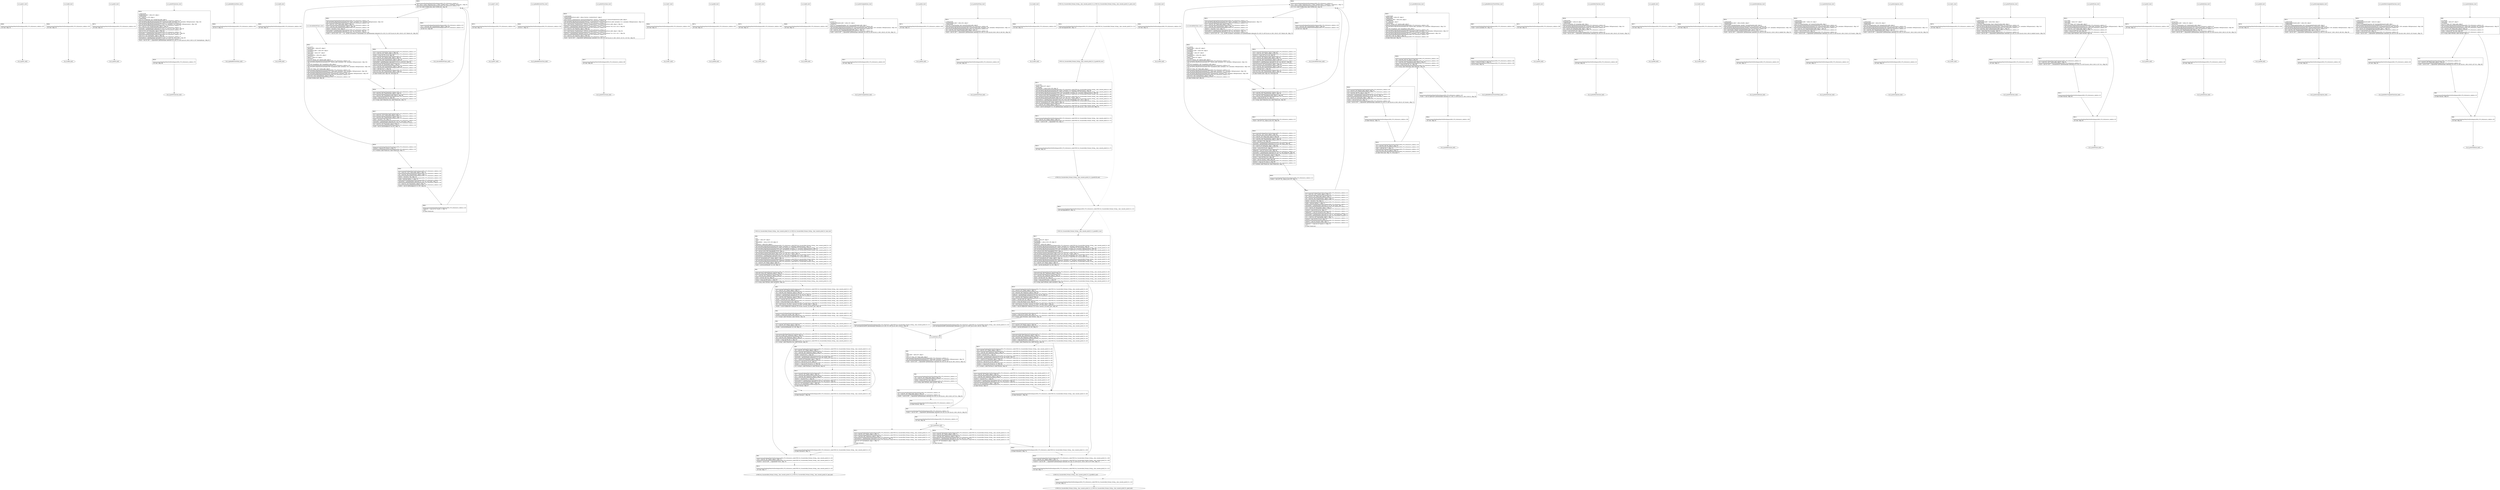 digraph "icfg graph" {
BBio_ll_good1_end [label="{io_ll_good1_end}"];
BBio_ll_bad6_end [label="{io_ll_bad6_end}"];
BBio_ll_good5_end [label="{io_ll_good5_end}"];
BBio_ll_printWcharLine_end [label="{io_ll_printWcharLine_end}"];
BBio_ll_globalReturnsFalse_end [label="{io_ll_globalReturnsFalse_end}"];
BBio_ll_bad8_end [label="{io_ll_bad8_end}"];
BBio_ll_decodeHexWChars_end [label="{io_ll_decodeHexWChars_end}"];
BBio_ll_good7_end [label="{io_ll_good7_end}"];
BBio_ll_globalReturnsTrue_end [label="{io_ll_globalReturnsTrue_end}"];
BBio_ll_printStructLine_end [label="{io_ll_printStructLine_end}"];
BBio_ll_bad7_end [label="{io_ll_bad7_end}"];
BBio_ll_good6_end [label="{io_ll_good6_end}"];
BBio_ll_bad2_end [label="{io_ll_bad2_end}"];
BBio_ll_bad9_end [label="{io_ll_bad9_end}"];
BBio_ll_printUnsignedLine_end [label="{io_ll_printUnsignedLine_end}"];
BBio_ll_good4_end [label="{io_ll_good4_end}"];
BBio_ll_printSizeTLine_end [label="{io_ll_printSizeTLine_end}"];
BBio_ll_bad5_end [label="{io_ll_bad5_end}"];
BBio_ll_printLine_end [label="{io_ll_printLine_end}"];
BBCWE134_Uncontrolled_Format_String__char_console_printf_01_ll_CWE134_Uncontrolled_Format_String__char_console_printf_01_bad_end [label="{CWE134_Uncontrolled_Format_String__char_console_printf_01_ll_CWE134_Uncontrolled_Format_String__char_console_printf_01_bad_end}"];
BBCWE134_Uncontrolled_Format_String__char_console_printf_01_ll_goodB2G_end [label="{CWE134_Uncontrolled_Format_String__char_console_printf_01_ll_goodB2G_end}"];
BBio_ll_bad4_end [label="{io_ll_bad4_end}"];
BBio_ll_decodeHexChars_end [label="{io_ll_decodeHexChars_end}"];
BBio_ll_printBytesLine_end [label="{io_ll_printBytesLine_end}"];
BBio_ll_globalReturnsTrueOrFalse_end [label="{io_ll_globalReturnsTrueOrFalse_end}"];
BBio_ll_good3_end [label="{io_ll_good3_end}"];
BBio_ll_printHexCharLine_end [label="{io_ll_printHexCharLine_end}"];
BBio_ll_good9_end [label="{io_ll_good9_end}"];
BBio_ll_bad3_end [label="{io_ll_bad3_end}"];
BBio_ll_printDoubleLine_end [label="{io_ll_printDoubleLine_end}"];
BBio_ll_printShortLine_end [label="{io_ll_printShortLine_end}"];
BBio_ll_printLongLine_end [label="{io_ll_printLongLine_end}"];
BBCWE134_Uncontrolled_Format_String__char_console_printf_01_ll_CWE134_Uncontrolled_Format_String__char_console_printf_01_good_end [label="{CWE134_Uncontrolled_Format_String__char_console_printf_01_ll_CWE134_Uncontrolled_Format_String__char_console_printf_01_good_end}"];
BBio_ll_bad1_end [label="{io_ll_bad1_end}"];
BBio_ll_printFloatLine_end [label="{io_ll_printFloatLine_end}"];
BBio_ll_printWLine_end [label="{io_ll_printWLine_end}"];
BBio_ll_good2_end [label="{io_ll_good2_end}"];
BBio_ll_printIntLine_end [label="{io_ll_printIntLine_end}"];
BBio_ll_good8_end [label="{io_ll_good8_end}"];
BBio_ll_printLongLongLine_end [label="{io_ll_printLongLongLine_end}"];
BBCWE134_Uncontrolled_Format_String__char_console_printf_01_ll_goodG2B_end [label="{CWE134_Uncontrolled_Format_String__char_console_printf_01_ll_goodG2B_end}"];
BBio_ll_printHexUnsignedCharLine_end [label="{io_ll_printHexUnsignedCharLine_end}"];
BBio_ll_printSinkLine_end [label="{io_ll_printSinkLine_end}"];
BBio_ll_good1_start [label="{io_ll_good1_start}", shape=record];
io_ll_good1BB69 [label="{BB69:\l\l/home/raoxue/Desktop/MemVerif/workspace/000_079_434/source_code/io.c:187\l
  ret void, !dbg !52\l
}", shape=record];
BBio_ll_bad6_start [label="{io_ll_bad6_start}", shape=record];
io_ll_bad6BB83 [label="{BB83:\l\l/home/raoxue/Desktop/MemVerif/workspace/000_079_434/source_code/io.c:203\l
  ret void, !dbg !52\l
}", shape=record];
BBio_ll_good5_start [label="{io_ll_good5_start}", shape=record];
io_ll_good5BB73 [label="{BB73:\l\l/home/raoxue/Desktop/MemVerif/workspace/000_079_434/source_code/io.c:191\l
  ret void, !dbg !52\l
}", shape=record];
BBio_ll_printWcharLine_start [label="{io_ll_printWcharLine_start}", shape=record];
io_ll_printWcharLineBB28 [label="{BB28:\l\l/:1086026496\l
  %wideChar.addr = alloca i32, align 4\l
/:1086026496\l
  %s = alloca [2 x i32], align 4\l
/:1086026496\l
  store i32 %wideChar, i32* %wideChar.addr, align 4\l
/home/raoxue/Desktop/MemVerif/workspace/000_079_434/source_code/io.c:70\l
  call void @llvm.dbg.declare(metadata i32* %wideChar.addr, metadata !162, metadata !DIExpression()), !dbg !163\l
/home/raoxue/Desktop/MemVerif/workspace/000_079_434/source_code/io.c:74\l
  call void @llvm.dbg.declare(metadata [2 x i32]* %s, metadata !164, metadata !DIExpression()), !dbg !168\l
/home/raoxue/Desktop/MemVerif/workspace/000_079_434/source_code/io.c:75\l
  %0 = load i32, i32* %wideChar.addr, align 4, !dbg !61\l
/home/raoxue/Desktop/MemVerif/workspace/000_079_434/source_code/io.c:75\l
  %arrayidx = getelementptr inbounds [2 x i32], [2 x i32]* %s, i64 0, i64 0, !dbg !62\l
/home/raoxue/Desktop/MemVerif/workspace/000_079_434/source_code/io.c:75\l
  store i32 %0, i32* %arrayidx, align 4, !dbg !63\l
/home/raoxue/Desktop/MemVerif/workspace/000_079_434/source_code/io.c:76\l
  %arrayidx1 = getelementptr inbounds [2 x i32], [2 x i32]* %s, i64 0, i64 1, !dbg !64\l
/home/raoxue/Desktop/MemVerif/workspace/000_079_434/source_code/io.c:76\l
  store i32 0, i32* %arrayidx1, align 4, !dbg !65\l
/home/raoxue/Desktop/MemVerif/workspace/000_079_434/source_code/io.c:77\l
  %arraydecay = getelementptr inbounds [2 x i32], [2 x i32]* %s, i64 0, i64 0, !dbg !66\l
/home/raoxue/Desktop/MemVerif/workspace/000_079_434/source_code/io.c:77\l
  %call = call i32 (i8*, ...) @printf(i8* getelementptr inbounds ([5 x i8], [5 x i8]* @.str.10, i64 0, i64 0), i32* %arraydecay), !dbg !67\l
}", shape=record];
io_ll_printWcharLineBB28 [label="{BB28:\l\l/:1086026496\l
  %wideChar.addr = alloca i32, align 4\l
/:1086026496\l
  %s = alloca [2 x i32], align 4\l
/:1086026496\l
  store i32 %wideChar, i32* %wideChar.addr, align 4\l
/home/raoxue/Desktop/MemVerif/workspace/000_079_434/source_code/io.c:70\l
  call void @llvm.dbg.declare(metadata i32* %wideChar.addr, metadata !162, metadata !DIExpression()), !dbg !163\l
/home/raoxue/Desktop/MemVerif/workspace/000_079_434/source_code/io.c:74\l
  call void @llvm.dbg.declare(metadata [2 x i32]* %s, metadata !164, metadata !DIExpression()), !dbg !168\l
/home/raoxue/Desktop/MemVerif/workspace/000_079_434/source_code/io.c:75\l
  %0 = load i32, i32* %wideChar.addr, align 4, !dbg !61\l
/home/raoxue/Desktop/MemVerif/workspace/000_079_434/source_code/io.c:75\l
  %arrayidx = getelementptr inbounds [2 x i32], [2 x i32]* %s, i64 0, i64 0, !dbg !62\l
/home/raoxue/Desktop/MemVerif/workspace/000_079_434/source_code/io.c:75\l
  store i32 %0, i32* %arrayidx, align 4, !dbg !63\l
/home/raoxue/Desktop/MemVerif/workspace/000_079_434/source_code/io.c:76\l
  %arrayidx1 = getelementptr inbounds [2 x i32], [2 x i32]* %s, i64 0, i64 1, !dbg !64\l
/home/raoxue/Desktop/MemVerif/workspace/000_079_434/source_code/io.c:76\l
  store i32 0, i32* %arrayidx1, align 4, !dbg !65\l
/home/raoxue/Desktop/MemVerif/workspace/000_079_434/source_code/io.c:77\l
  %arraydecay = getelementptr inbounds [2 x i32], [2 x i32]* %s, i64 0, i64 0, !dbg !66\l
/home/raoxue/Desktop/MemVerif/workspace/000_079_434/source_code/io.c:77\l
  %call = call i32 (i8*, ...) @printf(i8* getelementptr inbounds ([5 x i8], [5 x i8]* @.str.10, i64 0, i64 0), i32* %arraydecay), !dbg !67\l
}", shape=record];
io_ll_printWcharLineBB29 [label="{BB29:\l\l/home/raoxue/Desktop/MemVerif/workspace/000_079_434/source_code/io.c:78\l
  ret void, !dbg !68\l
}", shape=record];
BBio_ll_globalReturnsFalse_start [label="{io_ll_globalReturnsFalse_start}", shape=record];
io_ll_globalReturnsFalseBB66 [label="{BB66:\l\l/home/raoxue/Desktop/MemVerif/workspace/000_079_434/source_code/io.c:163\l
  ret i32 0, !dbg !52\l
}", shape=record];
BBio_ll_bad8_start [label="{io_ll_bad8_start}", shape=record];
io_ll_bad8BB85 [label="{BB85:\l\l/home/raoxue/Desktop/MemVerif/workspace/000_079_434/source_code/io.c:205\l
  ret void, !dbg !52\l
}", shape=record];
BBio_ll_decodeHexWChars_start [label="{io_ll_decodeHexWChars_start}", shape=record];
io_ll_decodeHexWCharsBB55 [label="{BB55:\l\l/:97241672\l
  %bytes.addr = alloca i8*, align 8\l
/:97241672\l
  %numBytes.addr = alloca i64, align 8\l
/:97241672\l
  %hex.addr = alloca i32*, align 8\l
/:97241672\l
  %numWritten = alloca i64, align 8\l
/:97241672\l
  %byte = alloca i32, align 4\l
/:97241672\l
  store i8* %bytes, i8** %bytes.addr, align 8\l
/home/raoxue/Desktop/MemVerif/workspace/000_079_434/source_code/io.c:135\l
  call void @llvm.dbg.declare(metadata i8** %bytes.addr, metadata !290, metadata !DIExpression()), !dbg !291\l
/:135\l
  store i64 %numBytes, i64* %numBytes.addr, align 8\l
/home/raoxue/Desktop/MemVerif/workspace/000_079_434/source_code/io.c:135\l
  call void @llvm.dbg.declare(metadata i64* %numBytes.addr, metadata !292, metadata !DIExpression()), !dbg !293\l
/:135\l
  store i32* %hex, i32** %hex.addr, align 8\l
/home/raoxue/Desktop/MemVerif/workspace/000_079_434/source_code/io.c:135\l
  call void @llvm.dbg.declare(metadata i32** %hex.addr, metadata !294, metadata !DIExpression()), !dbg !295\l
/home/raoxue/Desktop/MemVerif/workspace/000_079_434/source_code/io.c:137\l
  call void @llvm.dbg.declare(metadata i64* %numWritten, metadata !296, metadata !DIExpression()), !dbg !297\l
/home/raoxue/Desktop/MemVerif/workspace/000_079_434/source_code/io.c:137\l
  store i64 0, i64* %numWritten, align 8, !dbg !65\l
/home/raoxue/Desktop/MemVerif/workspace/000_079_434/source_code/io.c:143\l
  br label %while.cond, !dbg !66\l
}", shape=record];
io_ll_decodeHexWCharsBB56 [label="{BB56:\l\l/home/raoxue/Desktop/MemVerif/workspace/000_079_434/source_code/io.c:143\l
  %0 = load i64, i64* %numWritten, align 8, !dbg !67\l
/home/raoxue/Desktop/MemVerif/workspace/000_079_434/source_code/io.c:143\l
  %1 = load i64, i64* %numBytes.addr, align 8, !dbg !68\l
/home/raoxue/Desktop/MemVerif/workspace/000_079_434/source_code/io.c:143\l
  %cmp = icmp ult i64 %0, %1, !dbg !69\l
/home/raoxue/Desktop/MemVerif/workspace/000_079_434/source_code/io.c:143\l
  br i1 %cmp, label %land.lhs.true, label %land.end, !dbg !70\l
}", shape=record];
io_ll_decodeHexWCharsBB57 [label="{BB57:\l\l/home/raoxue/Desktop/MemVerif/workspace/000_079_434/source_code/io.c:143\l
  %2 = load i32*, i32** %hex.addr, align 8, !dbg !71\l
/home/raoxue/Desktop/MemVerif/workspace/000_079_434/source_code/io.c:143\l
  %3 = load i64, i64* %numWritten, align 8, !dbg !72\l
/home/raoxue/Desktop/MemVerif/workspace/000_079_434/source_code/io.c:143\l
  %mul = mul i64 2, %3, !dbg !73\l
/home/raoxue/Desktop/MemVerif/workspace/000_079_434/source_code/io.c:143\l
  %arrayidx = getelementptr inbounds i32, i32* %2, i64 %mul, !dbg !71\l
/home/raoxue/Desktop/MemVerif/workspace/000_079_434/source_code/io.c:143\l
  %4 = load i32, i32* %arrayidx, align 4, !dbg !71\l
/home/raoxue/Desktop/MemVerif/workspace/000_079_434/source_code/io.c:143\l
  %call = call i32 @iswxdigit(i32 %4) #5, !dbg !74\l
}", shape=record];
io_ll_decodeHexWCharsBB57 [label="{BB57:\l\l/home/raoxue/Desktop/MemVerif/workspace/000_079_434/source_code/io.c:143\l
  %2 = load i32*, i32** %hex.addr, align 8, !dbg !71\l
/home/raoxue/Desktop/MemVerif/workspace/000_079_434/source_code/io.c:143\l
  %3 = load i64, i64* %numWritten, align 8, !dbg !72\l
/home/raoxue/Desktop/MemVerif/workspace/000_079_434/source_code/io.c:143\l
  %mul = mul i64 2, %3, !dbg !73\l
/home/raoxue/Desktop/MemVerif/workspace/000_079_434/source_code/io.c:143\l
  %arrayidx = getelementptr inbounds i32, i32* %2, i64 %mul, !dbg !71\l
/home/raoxue/Desktop/MemVerif/workspace/000_079_434/source_code/io.c:143\l
  %4 = load i32, i32* %arrayidx, align 4, !dbg !71\l
/home/raoxue/Desktop/MemVerif/workspace/000_079_434/source_code/io.c:143\l
  %call = call i32 @iswxdigit(i32 %4) #5, !dbg !74\l
}", shape=record];
io_ll_decodeHexWCharsBB59 [label="{BB59:\l\l/home/raoxue/Desktop/MemVerif/workspace/000_079_434/source_code/io.c:143\l
  %tobool = icmp ne i32 %call, 0, !dbg !74\l
/home/raoxue/Desktop/MemVerif/workspace/000_079_434/source_code/io.c:143\l
  br i1 %tobool, label %land.rhs, label %land.end, !dbg !75\l
}", shape=record];
io_ll_decodeHexWCharsBB60 [label="{BB60:\l\l/home/raoxue/Desktop/MemVerif/workspace/000_079_434/source_code/io.c:143\l
  %5 = load i32*, i32** %hex.addr, align 8, !dbg !76\l
/home/raoxue/Desktop/MemVerif/workspace/000_079_434/source_code/io.c:143\l
  %6 = load i64, i64* %numWritten, align 8, !dbg !77\l
/home/raoxue/Desktop/MemVerif/workspace/000_079_434/source_code/io.c:143\l
  %mul1 = mul i64 2, %6, !dbg !78\l
/home/raoxue/Desktop/MemVerif/workspace/000_079_434/source_code/io.c:143\l
  %add = add i64 %mul1, 1, !dbg !79\l
/home/raoxue/Desktop/MemVerif/workspace/000_079_434/source_code/io.c:143\l
  %arrayidx2 = getelementptr inbounds i32, i32* %5, i64 %add, !dbg !76\l
/home/raoxue/Desktop/MemVerif/workspace/000_079_434/source_code/io.c:143\l
  %7 = load i32, i32* %arrayidx2, align 4, !dbg !76\l
/home/raoxue/Desktop/MemVerif/workspace/000_079_434/source_code/io.c:143\l
  %call3 = call i32 @iswxdigit(i32 %7) #5, !dbg !80\l
}", shape=record];
io_ll_decodeHexWCharsBB60 [label="{BB60:\l\l/home/raoxue/Desktop/MemVerif/workspace/000_079_434/source_code/io.c:143\l
  %5 = load i32*, i32** %hex.addr, align 8, !dbg !76\l
/home/raoxue/Desktop/MemVerif/workspace/000_079_434/source_code/io.c:143\l
  %6 = load i64, i64* %numWritten, align 8, !dbg !77\l
/home/raoxue/Desktop/MemVerif/workspace/000_079_434/source_code/io.c:143\l
  %mul1 = mul i64 2, %6, !dbg !78\l
/home/raoxue/Desktop/MemVerif/workspace/000_079_434/source_code/io.c:143\l
  %add = add i64 %mul1, 1, !dbg !79\l
/home/raoxue/Desktop/MemVerif/workspace/000_079_434/source_code/io.c:143\l
  %arrayidx2 = getelementptr inbounds i32, i32* %5, i64 %add, !dbg !76\l
/home/raoxue/Desktop/MemVerif/workspace/000_079_434/source_code/io.c:143\l
  %7 = load i32, i32* %arrayidx2, align 4, !dbg !76\l
/home/raoxue/Desktop/MemVerif/workspace/000_079_434/source_code/io.c:143\l
  %call3 = call i32 @iswxdigit(i32 %7) #5, !dbg !80\l
}", shape=record];
io_ll_decodeHexWCharsBB61 [label="{BB61:\l\l/home/raoxue/Desktop/MemVerif/workspace/000_079_434/source_code/io.c:143\l
  %tobool4 = icmp ne i32 %call3, 0, !dbg !75\l
/:143\l
  br label %land.end\l
}", shape=record];
io_ll_decodeHexWCharsBB58 [label="{BB58:\l\l/home/raoxue/Desktop/MemVerif/workspace/000_079_434/source_code/io.c:0\l
  %8 = phi i1 [ false, %land.lhs.true ], [ false, %while.cond ], [ %tobool4, %land.rhs ], !dbg !81\l
/home/raoxue/Desktop/MemVerif/workspace/000_079_434/source_code/io.c:143\l
  br i1 %8, label %while.body, label %while.end, !dbg !66\l
}", shape=record];
io_ll_decodeHexWCharsBB62 [label="{BB62:\l\l/home/raoxue/Desktop/MemVerif/workspace/000_079_434/source_code/io.c:145\l
  call void @llvm.dbg.declare(metadata i32* %byte, metadata !314, metadata !DIExpression()), !dbg !316\l
/home/raoxue/Desktop/MemVerif/workspace/000_079_434/source_code/io.c:146\l
  %9 = load i32*, i32** %hex.addr, align 8, !dbg !85\l
/home/raoxue/Desktop/MemVerif/workspace/000_079_434/source_code/io.c:146\l
  %10 = load i64, i64* %numWritten, align 8, !dbg !86\l
/home/raoxue/Desktop/MemVerif/workspace/000_079_434/source_code/io.c:146\l
  %mul5 = mul i64 2, %10, !dbg !87\l
/home/raoxue/Desktop/MemVerif/workspace/000_079_434/source_code/io.c:146\l
  %arrayidx6 = getelementptr inbounds i32, i32* %9, i64 %mul5, !dbg !85\l
/home/raoxue/Desktop/MemVerif/workspace/000_079_434/source_code/io.c:146\l
  %call7 = call i32 (i32*, i32*, ...) @__isoc99_swscanf(i32* %arrayidx6, i32* getelementptr inbounds ([5 x i32], [5 x i32]* @.str.16, i64 0, i64 0), i32* %byte) #5, !dbg !88\l
}", shape=record];
io_ll_decodeHexWCharsBB62 [label="{BB62:\l\l/home/raoxue/Desktop/MemVerif/workspace/000_079_434/source_code/io.c:145\l
  call void @llvm.dbg.declare(metadata i32* %byte, metadata !314, metadata !DIExpression()), !dbg !316\l
/home/raoxue/Desktop/MemVerif/workspace/000_079_434/source_code/io.c:146\l
  %9 = load i32*, i32** %hex.addr, align 8, !dbg !85\l
/home/raoxue/Desktop/MemVerif/workspace/000_079_434/source_code/io.c:146\l
  %10 = load i64, i64* %numWritten, align 8, !dbg !86\l
/home/raoxue/Desktop/MemVerif/workspace/000_079_434/source_code/io.c:146\l
  %mul5 = mul i64 2, %10, !dbg !87\l
/home/raoxue/Desktop/MemVerif/workspace/000_079_434/source_code/io.c:146\l
  %arrayidx6 = getelementptr inbounds i32, i32* %9, i64 %mul5, !dbg !85\l
/home/raoxue/Desktop/MemVerif/workspace/000_079_434/source_code/io.c:146\l
  %call7 = call i32 (i32*, i32*, ...) @__isoc99_swscanf(i32* %arrayidx6, i32* getelementptr inbounds ([5 x i32], [5 x i32]* @.str.16, i64 0, i64 0), i32* %byte) #5, !dbg !88\l
}", shape=record];
io_ll_decodeHexWCharsBB64 [label="{BB64:\l\l/home/raoxue/Desktop/MemVerif/workspace/000_079_434/source_code/io.c:147\l
  %11 = load i32, i32* %byte, align 4, !dbg !89\l
/home/raoxue/Desktop/MemVerif/workspace/000_079_434/source_code/io.c:147\l
  %conv = trunc i32 %11 to i8, !dbg !90\l
/home/raoxue/Desktop/MemVerif/workspace/000_079_434/source_code/io.c:147\l
  %12 = load i8*, i8** %bytes.addr, align 8, !dbg !91\l
/home/raoxue/Desktop/MemVerif/workspace/000_079_434/source_code/io.c:147\l
  %13 = load i64, i64* %numWritten, align 8, !dbg !92\l
/home/raoxue/Desktop/MemVerif/workspace/000_079_434/source_code/io.c:147\l
  %arrayidx8 = getelementptr inbounds i8, i8* %12, i64 %13, !dbg !91\l
/home/raoxue/Desktop/MemVerif/workspace/000_079_434/source_code/io.c:147\l
  store i8 %conv, i8* %arrayidx8, align 1, !dbg !93\l
/home/raoxue/Desktop/MemVerif/workspace/000_079_434/source_code/io.c:148\l
  %14 = load i64, i64* %numWritten, align 8, !dbg !94\l
/home/raoxue/Desktop/MemVerif/workspace/000_079_434/source_code/io.c:148\l
  %inc = add i64 %14, 1, !dbg !94\l
/home/raoxue/Desktop/MemVerif/workspace/000_079_434/source_code/io.c:148\l
  store i64 %inc, i64* %numWritten, align 8, !dbg !94\l
/home/raoxue/Desktop/MemVerif/workspace/000_079_434/source_code/io.c:143\l
  br label %while.cond, !dbg !66, !llvm.loop !95\l
}", shape=record];
io_ll_decodeHexWCharsBB63 [label="{BB63:\l\l/home/raoxue/Desktop/MemVerif/workspace/000_079_434/source_code/io.c:151\l
  %15 = load i64, i64* %numWritten, align 8, !dbg !98\l
/home/raoxue/Desktop/MemVerif/workspace/000_079_434/source_code/io.c:151\l
  ret i64 %15, !dbg !99\l
}", shape=record];
BBio_ll_good7_start [label="{io_ll_good7_start}", shape=record];
io_ll_good7BB75 [label="{BB75:\l\l/home/raoxue/Desktop/MemVerif/workspace/000_079_434/source_code/io.c:193\l
  ret void, !dbg !52\l
}", shape=record];
BBio_ll_globalReturnsTrue_start [label="{io_ll_globalReturnsTrue_start}", shape=record];
io_ll_globalReturnsTrueBB65 [label="{BB65:\l\l/home/raoxue/Desktop/MemVerif/workspace/000_079_434/source_code/io.c:158\l
  ret i32 1, !dbg !52\l
}", shape=record];
BBio_ll_printStructLine_start [label="{io_ll_printStructLine_start}", shape=record];
io_ll_printStructLineBB36 [label="{BB36:\l\l/:1086026496\l
  %structTwoIntsStruct.addr = alloca %struct._twoIntsStruct*, align 8\l
/:1086026496\l
  store %struct._twoIntsStruct* %structTwoIntsStruct, %struct._twoIntsStruct** %structTwoIntsStruct.addr, align 8\l
/home/raoxue/Desktop/MemVerif/workspace/000_079_434/source_code/io.c:95\l
  call void @llvm.dbg.declare(metadata %struct._twoIntsStruct** %structTwoIntsStruct.addr, metadata !212, metadata !DIExpression()), !dbg !213\l
/home/raoxue/Desktop/MemVerif/workspace/000_079_434/source_code/io.c:97\l
  %0 = load %struct._twoIntsStruct*, %struct._twoIntsStruct** %structTwoIntsStruct.addr, align 8, !dbg !61\l
/home/raoxue/Desktop/MemVerif/workspace/000_079_434/source_code/io.c:97\l
  %intOne = getelementptr inbounds %struct._twoIntsStruct, %struct._twoIntsStruct* %0, i32 0, i32 0, !dbg !62\l
/home/raoxue/Desktop/MemVerif/workspace/000_079_434/source_code/io.c:97\l
  %1 = load i32, i32* %intOne, align 4, !dbg !62\l
/home/raoxue/Desktop/MemVerif/workspace/000_079_434/source_code/io.c:97\l
  %2 = load %struct._twoIntsStruct*, %struct._twoIntsStruct** %structTwoIntsStruct.addr, align 8, !dbg !63\l
/home/raoxue/Desktop/MemVerif/workspace/000_079_434/source_code/io.c:97\l
  %intTwo = getelementptr inbounds %struct._twoIntsStruct, %struct._twoIntsStruct* %2, i32 0, i32 1, !dbg !64\l
/home/raoxue/Desktop/MemVerif/workspace/000_079_434/source_code/io.c:97\l
  %3 = load i32, i32* %intTwo, align 4, !dbg !64\l
/home/raoxue/Desktop/MemVerif/workspace/000_079_434/source_code/io.c:97\l
  %call = call i32 (i8*, ...) @printf(i8* getelementptr inbounds ([10 x i8], [10 x i8]* @.str.13, i64 0, i64 0), i32 %1, i32 %3), !dbg !65\l
}", shape=record];
io_ll_printStructLineBB36 [label="{BB36:\l\l/:1086026496\l
  %structTwoIntsStruct.addr = alloca %struct._twoIntsStruct*, align 8\l
/:1086026496\l
  store %struct._twoIntsStruct* %structTwoIntsStruct, %struct._twoIntsStruct** %structTwoIntsStruct.addr, align 8\l
/home/raoxue/Desktop/MemVerif/workspace/000_079_434/source_code/io.c:95\l
  call void @llvm.dbg.declare(metadata %struct._twoIntsStruct** %structTwoIntsStruct.addr, metadata !212, metadata !DIExpression()), !dbg !213\l
/home/raoxue/Desktop/MemVerif/workspace/000_079_434/source_code/io.c:97\l
  %0 = load %struct._twoIntsStruct*, %struct._twoIntsStruct** %structTwoIntsStruct.addr, align 8, !dbg !61\l
/home/raoxue/Desktop/MemVerif/workspace/000_079_434/source_code/io.c:97\l
  %intOne = getelementptr inbounds %struct._twoIntsStruct, %struct._twoIntsStruct* %0, i32 0, i32 0, !dbg !62\l
/home/raoxue/Desktop/MemVerif/workspace/000_079_434/source_code/io.c:97\l
  %1 = load i32, i32* %intOne, align 4, !dbg !62\l
/home/raoxue/Desktop/MemVerif/workspace/000_079_434/source_code/io.c:97\l
  %2 = load %struct._twoIntsStruct*, %struct._twoIntsStruct** %structTwoIntsStruct.addr, align 8, !dbg !63\l
/home/raoxue/Desktop/MemVerif/workspace/000_079_434/source_code/io.c:97\l
  %intTwo = getelementptr inbounds %struct._twoIntsStruct, %struct._twoIntsStruct* %2, i32 0, i32 1, !dbg !64\l
/home/raoxue/Desktop/MemVerif/workspace/000_079_434/source_code/io.c:97\l
  %3 = load i32, i32* %intTwo, align 4, !dbg !64\l
/home/raoxue/Desktop/MemVerif/workspace/000_079_434/source_code/io.c:97\l
  %call = call i32 (i8*, ...) @printf(i8* getelementptr inbounds ([10 x i8], [10 x i8]* @.str.13, i64 0, i64 0), i32 %1, i32 %3), !dbg !65\l
}", shape=record];
io_ll_printStructLineBB37 [label="{BB37:\l\l/home/raoxue/Desktop/MemVerif/workspace/000_079_434/source_code/io.c:98\l
  ret void, !dbg !66\l
}", shape=record];
BBio_ll_bad7_start [label="{io_ll_bad7_start}", shape=record];
io_ll_bad7BB84 [label="{BB84:\l\l/home/raoxue/Desktop/MemVerif/workspace/000_079_434/source_code/io.c:204\l
  ret void, !dbg !52\l
}", shape=record];
BBio_ll_good6_start [label="{io_ll_good6_start}", shape=record];
io_ll_good6BB74 [label="{BB74:\l\l/home/raoxue/Desktop/MemVerif/workspace/000_079_434/source_code/io.c:192\l
  ret void, !dbg !52\l
}", shape=record];
BBio_ll_bad2_start [label="{io_ll_bad2_start}", shape=record];
io_ll_bad2BB79 [label="{BB79:\l\l/home/raoxue/Desktop/MemVerif/workspace/000_079_434/source_code/io.c:199\l
  ret void, !dbg !52\l
}", shape=record];
BBio_ll_bad9_start [label="{io_ll_bad9_start}", shape=record];
io_ll_bad9BB86 [label="{BB86:\l\l/home/raoxue/Desktop/MemVerif/workspace/000_079_434/source_code/io.c:206\l
  ret void, !dbg !52\l
}", shape=record];
BBio_ll_printUnsignedLine_start [label="{io_ll_printUnsignedLine_start}", shape=record];
io_ll_printUnsignedLineBB30 [label="{BB30:\l\l/:97402712\l
  %unsignedNumber.addr = alloca i32, align 4\l
/:97402712\l
  store i32 %unsignedNumber, i32* %unsignedNumber.addr, align 4\l
/home/raoxue/Desktop/MemVerif/workspace/000_079_434/source_code/io.c:80\l
  call void @llvm.dbg.declare(metadata i32* %unsignedNumber.addr, metadata !180, metadata !DIExpression()), !dbg !181\l
/home/raoxue/Desktop/MemVerif/workspace/000_079_434/source_code/io.c:82\l
  %0 = load i32, i32* %unsignedNumber.addr, align 4, !dbg !54\l
/home/raoxue/Desktop/MemVerif/workspace/000_079_434/source_code/io.c:82\l
  %call = call i32 (i8*, ...) @printf(i8* getelementptr inbounds ([4 x i8], [4 x i8]* @.str.11, i64 0, i64 0), i32 %0), !dbg !55\l
}", shape=record];
io_ll_printUnsignedLineBB30 [label="{BB30:\l\l/:97402712\l
  %unsignedNumber.addr = alloca i32, align 4\l
/:97402712\l
  store i32 %unsignedNumber, i32* %unsignedNumber.addr, align 4\l
/home/raoxue/Desktop/MemVerif/workspace/000_079_434/source_code/io.c:80\l
  call void @llvm.dbg.declare(metadata i32* %unsignedNumber.addr, metadata !180, metadata !DIExpression()), !dbg !181\l
/home/raoxue/Desktop/MemVerif/workspace/000_079_434/source_code/io.c:82\l
  %0 = load i32, i32* %unsignedNumber.addr, align 4, !dbg !54\l
/home/raoxue/Desktop/MemVerif/workspace/000_079_434/source_code/io.c:82\l
  %call = call i32 (i8*, ...) @printf(i8* getelementptr inbounds ([4 x i8], [4 x i8]* @.str.11, i64 0, i64 0), i32 %0), !dbg !55\l
}", shape=record];
io_ll_printUnsignedLineBB31 [label="{BB31:\l\l/home/raoxue/Desktop/MemVerif/workspace/000_079_434/source_code/io.c:83\l
  ret void, !dbg !56\l
}", shape=record];
BBio_ll_good4_start [label="{io_ll_good4_start}", shape=record];
io_ll_good4BB72 [label="{BB72:\l\l/home/raoxue/Desktop/MemVerif/workspace/000_079_434/source_code/io.c:190\l
  ret void, !dbg !52\l
}", shape=record];
BBio_ll_printSizeTLine_start [label="{io_ll_printSizeTLine_start}", shape=record];
io_ll_printSizeTLineBB24 [label="{BB24:\l\l/:1086026496\l
  %sizeTNumber.addr = alloca i64, align 8\l
/:1086026496\l
  store i64 %sizeTNumber, i64* %sizeTNumber.addr, align 8\l
/home/raoxue/Desktop/MemVerif/workspace/000_079_434/source_code/io.c:60\l
  call void @llvm.dbg.declare(metadata i64* %sizeTNumber.addr, metadata !146, metadata !DIExpression()), !dbg !147\l
/home/raoxue/Desktop/MemVerif/workspace/000_079_434/source_code/io.c:62\l
  %0 = load i64, i64* %sizeTNumber.addr, align 8, !dbg !57\l
/home/raoxue/Desktop/MemVerif/workspace/000_079_434/source_code/io.c:62\l
  %call = call i32 (i8*, ...) @printf(i8* getelementptr inbounds ([5 x i8], [5 x i8]* @.str.8, i64 0, i64 0), i64 %0), !dbg !58\l
}", shape=record];
io_ll_printSizeTLineBB24 [label="{BB24:\l\l/:1086026496\l
  %sizeTNumber.addr = alloca i64, align 8\l
/:1086026496\l
  store i64 %sizeTNumber, i64* %sizeTNumber.addr, align 8\l
/home/raoxue/Desktop/MemVerif/workspace/000_079_434/source_code/io.c:60\l
  call void @llvm.dbg.declare(metadata i64* %sizeTNumber.addr, metadata !146, metadata !DIExpression()), !dbg !147\l
/home/raoxue/Desktop/MemVerif/workspace/000_079_434/source_code/io.c:62\l
  %0 = load i64, i64* %sizeTNumber.addr, align 8, !dbg !57\l
/home/raoxue/Desktop/MemVerif/workspace/000_079_434/source_code/io.c:62\l
  %call = call i32 (i8*, ...) @printf(i8* getelementptr inbounds ([5 x i8], [5 x i8]* @.str.8, i64 0, i64 0), i64 %0), !dbg !58\l
}", shape=record];
io_ll_printSizeTLineBB25 [label="{BB25:\l\l/home/raoxue/Desktop/MemVerif/workspace/000_079_434/source_code/io.c:63\l
  ret void, !dbg !59\l
}", shape=record];
BBio_ll_bad5_start [label="{io_ll_bad5_start}", shape=record];
io_ll_bad5BB82 [label="{BB82:\l\l/home/raoxue/Desktop/MemVerif/workspace/000_079_434/source_code/io.c:202\l
  ret void, !dbg !52\l
}", shape=record];
BBio_ll_printLine_start [label="{io_ll_printLine_start}", shape=record];
io_ll_printLineBB0 [label="{BB0:\l\l/:415\l
  %line.addr = alloca i8*, align 8\l
/:415\l
  store i8* %line, i8** %line.addr, align 8\l
/home/raoxue/Desktop/MemVerif/workspace/000_079_434/source_code/io.c:11\l
  call void @llvm.dbg.declare(metadata i8** %line.addr, metadata !52, metadata !DIExpression()), !dbg !53\l
/home/raoxue/Desktop/MemVerif/workspace/000_079_434/source_code/io.c:13\l
  %call = call i32 (i8*, ...) @printf(i8* getelementptr inbounds ([9 x i8], [9 x i8]* @.str, i64 0, i64 0)), !dbg !54\l
}", shape=record];
io_ll_printLineBB0 [label="{BB0:\l\l/:415\l
  %line.addr = alloca i8*, align 8\l
/:415\l
  store i8* %line, i8** %line.addr, align 8\l
/home/raoxue/Desktop/MemVerif/workspace/000_079_434/source_code/io.c:11\l
  call void @llvm.dbg.declare(metadata i8** %line.addr, metadata !52, metadata !DIExpression()), !dbg !53\l
/home/raoxue/Desktop/MemVerif/workspace/000_079_434/source_code/io.c:13\l
  %call = call i32 (i8*, ...) @printf(i8* getelementptr inbounds ([9 x i8], [9 x i8]* @.str, i64 0, i64 0)), !dbg !54\l
}", shape=record];
io_ll_printLineBB1 [label="{BB1:\l\l/home/raoxue/Desktop/MemVerif/workspace/000_079_434/source_code/io.c:14\l
  %0 = load i8*, i8** %line.addr, align 8, !dbg !55\l
/home/raoxue/Desktop/MemVerif/workspace/000_079_434/source_code/io.c:14\l
  %cmp = icmp ne i8* %0, null, !dbg !57\l
/home/raoxue/Desktop/MemVerif/workspace/000_079_434/source_code/io.c:14\l
  br i1 %cmp, label %if.then, label %if.end, !dbg !58\l
}", shape=record];
io_ll_printLineBB2 [label="{BB2:\l\l/home/raoxue/Desktop/MemVerif/workspace/000_079_434/source_code/io.c:16\l
  %1 = load i8*, i8** %line.addr, align 8, !dbg !59\l
/home/raoxue/Desktop/MemVerif/workspace/000_079_434/source_code/io.c:16\l
  %call1 = call i32 (i8*, ...) @printf(i8* getelementptr inbounds ([4 x i8], [4 x i8]* @.str.1, i64 0, i64 0), i8* %1), !dbg !61\l
}", shape=record];
io_ll_printLineBB2 [label="{BB2:\l\l/home/raoxue/Desktop/MemVerif/workspace/000_079_434/source_code/io.c:16\l
  %1 = load i8*, i8** %line.addr, align 8, !dbg !59\l
/home/raoxue/Desktop/MemVerif/workspace/000_079_434/source_code/io.c:16\l
  %call1 = call i32 (i8*, ...) @printf(i8* getelementptr inbounds ([4 x i8], [4 x i8]* @.str.1, i64 0, i64 0), i8* %1), !dbg !61\l
}", shape=record];
io_ll_printLineBB4 [label="{BB4:\l\l/home/raoxue/Desktop/MemVerif/workspace/000_079_434/source_code/io.c:17\l
  br label %if.end, !dbg !62\l
}", shape=record];
io_ll_printLineBB3 [label="{BB3:\l\l/home/raoxue/Desktop/MemVerif/workspace/000_079_434/source_code/io.c:18\l
  %call2 = call i32 (i8*, ...) @printf(i8* getelementptr inbounds ([9 x i8], [9 x i8]* @.str.2, i64 0, i64 0)), !dbg !63\l
}", shape=record];
io_ll_printLineBB3 [label="{BB3:\l\l/home/raoxue/Desktop/MemVerif/workspace/000_079_434/source_code/io.c:18\l
  %call2 = call i32 (i8*, ...) @printf(i8* getelementptr inbounds ([9 x i8], [9 x i8]* @.str.2, i64 0, i64 0)), !dbg !63\l
}", shape=record];
io_ll_printLineBB5 [label="{BB5:\l\l/home/raoxue/Desktop/MemVerif/workspace/000_079_434/source_code/io.c:19\l
  ret void, !dbg !64\l
}", shape=record];
BBCWE134_Uncontrolled_Format_String__char_console_printf_01_ll_CWE134_Uncontrolled_Format_String__char_console_printf_01_bad_start [label="{CWE134_Uncontrolled_Format_String__char_console_printf_01_ll_CWE134_Uncontrolled_Format_String__char_console_printf_01_bad_start}", shape=record];
CWE134_Uncontrolled_Format_String__char_console_printf_01_ll_CWE134_Uncontrolled_Format_String__char_console_printf_01_badBB0 [label="{BB0:\l\l/:415\l
  %data = alloca i8*, align 8\l
/:415\l
  %dataBuffer = alloca [100 x i8], align 16\l
/:415\l
  %dataLen = alloca i64, align 8\l
/home/raoxue/Desktop/MemVerif/workspace/000_079_434/source_code/CWE134_Uncontrolled_Format_String__char_console_printf_01.c:29\l
  call void @llvm.dbg.declare(metadata i8** %data, metadata !13, metadata !DIExpression()), !dbg !16\l
/home/raoxue/Desktop/MemVerif/workspace/000_079_434/source_code/CWE134_Uncontrolled_Format_String__char_console_printf_01.c:30\l
  call void @llvm.dbg.declare(metadata [100 x i8]* %dataBuffer, metadata !17, metadata !DIExpression()), !dbg !21\l
/home/raoxue/Desktop/MemVerif/workspace/000_079_434/source_code/CWE134_Uncontrolled_Format_String__char_console_printf_01.c:30\l
  %0 = bitcast [100 x i8]* %dataBuffer to i8*, !dbg !21\l
/home/raoxue/Desktop/MemVerif/workspace/000_079_434/source_code/CWE134_Uncontrolled_Format_String__char_console_printf_01.c:30\l
  call void @llvm.memset.p0i8.i64(i8* align 16 %0, i8 0, i64 100, i1 false), !dbg !21\l
/home/raoxue/Desktop/MemVerif/workspace/000_079_434/source_code/CWE134_Uncontrolled_Format_String__char_console_printf_01.c:31\l
  %arraydecay = getelementptr inbounds [100 x i8], [100 x i8]* %dataBuffer, i64 0, i64 0, !dbg !22\l
/home/raoxue/Desktop/MemVerif/workspace/000_079_434/source_code/CWE134_Uncontrolled_Format_String__char_console_printf_01.c:31\l
  store i8* %arraydecay, i8** %data, align 8, !dbg !23\l
/home/raoxue/Desktop/MemVerif/workspace/000_079_434/source_code/CWE134_Uncontrolled_Format_String__char_console_printf_01.c:34\l
  call void @llvm.dbg.declare(metadata i64* %dataLen, metadata !24, metadata !DIExpression()), !dbg !29\l
/home/raoxue/Desktop/MemVerif/workspace/000_079_434/source_code/CWE134_Uncontrolled_Format_String__char_console_printf_01.c:34\l
  %1 = load i8*, i8** %data, align 8, !dbg !30\l
/home/raoxue/Desktop/MemVerif/workspace/000_079_434/source_code/CWE134_Uncontrolled_Format_String__char_console_printf_01.c:34\l
  %call = call i64 @strlen(i8* %1) #6, !dbg !31\l
}", shape=record];
CWE134_Uncontrolled_Format_String__char_console_printf_01_ll_CWE134_Uncontrolled_Format_String__char_console_printf_01_badBB0 [label="{BB0:\l\l/:415\l
  %data = alloca i8*, align 8\l
/:415\l
  %dataBuffer = alloca [100 x i8], align 16\l
/:415\l
  %dataLen = alloca i64, align 8\l
/home/raoxue/Desktop/MemVerif/workspace/000_079_434/source_code/CWE134_Uncontrolled_Format_String__char_console_printf_01.c:29\l
  call void @llvm.dbg.declare(metadata i8** %data, metadata !13, metadata !DIExpression()), !dbg !16\l
/home/raoxue/Desktop/MemVerif/workspace/000_079_434/source_code/CWE134_Uncontrolled_Format_String__char_console_printf_01.c:30\l
  call void @llvm.dbg.declare(metadata [100 x i8]* %dataBuffer, metadata !17, metadata !DIExpression()), !dbg !21\l
/home/raoxue/Desktop/MemVerif/workspace/000_079_434/source_code/CWE134_Uncontrolled_Format_String__char_console_printf_01.c:30\l
  %0 = bitcast [100 x i8]* %dataBuffer to i8*, !dbg !21\l
/home/raoxue/Desktop/MemVerif/workspace/000_079_434/source_code/CWE134_Uncontrolled_Format_String__char_console_printf_01.c:30\l
  call void @llvm.memset.p0i8.i64(i8* align 16 %0, i8 0, i64 100, i1 false), !dbg !21\l
/home/raoxue/Desktop/MemVerif/workspace/000_079_434/source_code/CWE134_Uncontrolled_Format_String__char_console_printf_01.c:31\l
  %arraydecay = getelementptr inbounds [100 x i8], [100 x i8]* %dataBuffer, i64 0, i64 0, !dbg !22\l
/home/raoxue/Desktop/MemVerif/workspace/000_079_434/source_code/CWE134_Uncontrolled_Format_String__char_console_printf_01.c:31\l
  store i8* %arraydecay, i8** %data, align 8, !dbg !23\l
/home/raoxue/Desktop/MemVerif/workspace/000_079_434/source_code/CWE134_Uncontrolled_Format_String__char_console_printf_01.c:34\l
  call void @llvm.dbg.declare(metadata i64* %dataLen, metadata !24, metadata !DIExpression()), !dbg !29\l
/home/raoxue/Desktop/MemVerif/workspace/000_079_434/source_code/CWE134_Uncontrolled_Format_String__char_console_printf_01.c:34\l
  %1 = load i8*, i8** %data, align 8, !dbg !30\l
/home/raoxue/Desktop/MemVerif/workspace/000_079_434/source_code/CWE134_Uncontrolled_Format_String__char_console_printf_01.c:34\l
  %call = call i64 @strlen(i8* %1) #6, !dbg !31\l
}", shape=record];
CWE134_Uncontrolled_Format_String__char_console_printf_01_ll_CWE134_Uncontrolled_Format_String__char_console_printf_01_badBB1 [label="{BB1:\l\l/home/raoxue/Desktop/MemVerif/workspace/000_079_434/source_code/CWE134_Uncontrolled_Format_String__char_console_printf_01.c:34\l
  store i64 %call, i64* %dataLen, align 8, !dbg !29\l
/home/raoxue/Desktop/MemVerif/workspace/000_079_434/source_code/CWE134_Uncontrolled_Format_String__char_console_printf_01.c:36\l
  %2 = load i64, i64* %dataLen, align 8, !dbg !32\l
/home/raoxue/Desktop/MemVerif/workspace/000_079_434/source_code/CWE134_Uncontrolled_Format_String__char_console_printf_01.c:36\l
  %sub = sub i64 100, %2, !dbg !34\l
/home/raoxue/Desktop/MemVerif/workspace/000_079_434/source_code/CWE134_Uncontrolled_Format_String__char_console_printf_01.c:36\l
  %cmp = icmp ugt i64 %sub, 1, !dbg !35\l
/home/raoxue/Desktop/MemVerif/workspace/000_079_434/source_code/CWE134_Uncontrolled_Format_String__char_console_printf_01.c:36\l
  br i1 %cmp, label %if.then, label %if.end18, !dbg !36\l
}", shape=record];
CWE134_Uncontrolled_Format_String__char_console_printf_01_ll_CWE134_Uncontrolled_Format_String__char_console_printf_01_badBB2 [label="{BB2:\l\l/home/raoxue/Desktop/MemVerif/workspace/000_079_434/source_code/CWE134_Uncontrolled_Format_String__char_console_printf_01.c:39\l
  %3 = load i8*, i8** %data, align 8, !dbg !37\l
/home/raoxue/Desktop/MemVerif/workspace/000_079_434/source_code/CWE134_Uncontrolled_Format_String__char_console_printf_01.c:39\l
  %4 = load i64, i64* %dataLen, align 8, !dbg !40\l
/home/raoxue/Desktop/MemVerif/workspace/000_079_434/source_code/CWE134_Uncontrolled_Format_String__char_console_printf_01.c:39\l
  %add.ptr = getelementptr inbounds i8, i8* %3, i64 %4, !dbg !41\l
/home/raoxue/Desktop/MemVerif/workspace/000_079_434/source_code/CWE134_Uncontrolled_Format_String__char_console_printf_01.c:39\l
  %5 = load i64, i64* %dataLen, align 8, !dbg !42\l
/home/raoxue/Desktop/MemVerif/workspace/000_079_434/source_code/CWE134_Uncontrolled_Format_String__char_console_printf_01.c:39\l
  %sub1 = sub i64 100, %5, !dbg !43\l
/home/raoxue/Desktop/MemVerif/workspace/000_079_434/source_code/CWE134_Uncontrolled_Format_String__char_console_printf_01.c:39\l
  %conv = trunc i64 %sub1 to i32, !dbg !44\l
/home/raoxue/Desktop/MemVerif/workspace/000_079_434/source_code/CWE134_Uncontrolled_Format_String__char_console_printf_01.c:39\l
  %6 = load %struct._IO_FILE*, %struct._IO_FILE** @stdin, align 8, !dbg !45\l
/home/raoxue/Desktop/MemVerif/workspace/000_079_434/source_code/CWE134_Uncontrolled_Format_String__char_console_printf_01.c:39\l
  %call2 = call i8* @fgets(i8* %add.ptr, i32 %conv, %struct._IO_FILE* %6), !dbg !46\l
}", shape=record];
CWE134_Uncontrolled_Format_String__char_console_printf_01_ll_CWE134_Uncontrolled_Format_String__char_console_printf_01_badBB2 [label="{BB2:\l\l/home/raoxue/Desktop/MemVerif/workspace/000_079_434/source_code/CWE134_Uncontrolled_Format_String__char_console_printf_01.c:39\l
  %3 = load i8*, i8** %data, align 8, !dbg !37\l
/home/raoxue/Desktop/MemVerif/workspace/000_079_434/source_code/CWE134_Uncontrolled_Format_String__char_console_printf_01.c:39\l
  %4 = load i64, i64* %dataLen, align 8, !dbg !40\l
/home/raoxue/Desktop/MemVerif/workspace/000_079_434/source_code/CWE134_Uncontrolled_Format_String__char_console_printf_01.c:39\l
  %add.ptr = getelementptr inbounds i8, i8* %3, i64 %4, !dbg !41\l
/home/raoxue/Desktop/MemVerif/workspace/000_079_434/source_code/CWE134_Uncontrolled_Format_String__char_console_printf_01.c:39\l
  %5 = load i64, i64* %dataLen, align 8, !dbg !42\l
/home/raoxue/Desktop/MemVerif/workspace/000_079_434/source_code/CWE134_Uncontrolled_Format_String__char_console_printf_01.c:39\l
  %sub1 = sub i64 100, %5, !dbg !43\l
/home/raoxue/Desktop/MemVerif/workspace/000_079_434/source_code/CWE134_Uncontrolled_Format_String__char_console_printf_01.c:39\l
  %conv = trunc i64 %sub1 to i32, !dbg !44\l
/home/raoxue/Desktop/MemVerif/workspace/000_079_434/source_code/CWE134_Uncontrolled_Format_String__char_console_printf_01.c:39\l
  %6 = load %struct._IO_FILE*, %struct._IO_FILE** @stdin, align 8, !dbg !45\l
/home/raoxue/Desktop/MemVerif/workspace/000_079_434/source_code/CWE134_Uncontrolled_Format_String__char_console_printf_01.c:39\l
  %call2 = call i8* @fgets(i8* %add.ptr, i32 %conv, %struct._IO_FILE* %6), !dbg !46\l
}", shape=record];
CWE134_Uncontrolled_Format_String__char_console_printf_01_ll_CWE134_Uncontrolled_Format_String__char_console_printf_01_badBB4 [label="{BB4:\l\l/home/raoxue/Desktop/MemVerif/workspace/000_079_434/source_code/CWE134_Uncontrolled_Format_String__char_console_printf_01.c:39\l
  %cmp3 = icmp ne i8* %call2, null, !dbg !47\l
/home/raoxue/Desktop/MemVerif/workspace/000_079_434/source_code/CWE134_Uncontrolled_Format_String__char_console_printf_01.c:39\l
  br i1 %cmp3, label %if.then5, label %if.else, !dbg !48\l
}", shape=record];
CWE134_Uncontrolled_Format_String__char_console_printf_01_ll_CWE134_Uncontrolled_Format_String__char_console_printf_01_badBB5 [label="{BB5:\l\l/home/raoxue/Desktop/MemVerif/workspace/000_079_434/source_code/CWE134_Uncontrolled_Format_String__char_console_printf_01.c:43\l
  %7 = load i8*, i8** %data, align 8, !dbg !49\l
/home/raoxue/Desktop/MemVerif/workspace/000_079_434/source_code/CWE134_Uncontrolled_Format_String__char_console_printf_01.c:43\l
  %call6 = call i64 @strlen(i8* %7) #6, !dbg !51\l
}", shape=record];
CWE134_Uncontrolled_Format_String__char_console_printf_01_ll_CWE134_Uncontrolled_Format_String__char_console_printf_01_badBB5 [label="{BB5:\l\l/home/raoxue/Desktop/MemVerif/workspace/000_079_434/source_code/CWE134_Uncontrolled_Format_String__char_console_printf_01.c:43\l
  %7 = load i8*, i8** %data, align 8, !dbg !49\l
/home/raoxue/Desktop/MemVerif/workspace/000_079_434/source_code/CWE134_Uncontrolled_Format_String__char_console_printf_01.c:43\l
  %call6 = call i64 @strlen(i8* %7) #6, !dbg !51\l
}", shape=record];
CWE134_Uncontrolled_Format_String__char_console_printf_01_ll_CWE134_Uncontrolled_Format_String__char_console_printf_01_badBB7 [label="{BB7:\l\l/home/raoxue/Desktop/MemVerif/workspace/000_079_434/source_code/CWE134_Uncontrolled_Format_String__char_console_printf_01.c:43\l
  store i64 %call6, i64* %dataLen, align 8, !dbg !52\l
/home/raoxue/Desktop/MemVerif/workspace/000_079_434/source_code/CWE134_Uncontrolled_Format_String__char_console_printf_01.c:44\l
  %8 = load i64, i64* %dataLen, align 8, !dbg !53\l
/home/raoxue/Desktop/MemVerif/workspace/000_079_434/source_code/CWE134_Uncontrolled_Format_String__char_console_printf_01.c:44\l
  %cmp7 = icmp ugt i64 %8, 0, !dbg !55\l
/home/raoxue/Desktop/MemVerif/workspace/000_079_434/source_code/CWE134_Uncontrolled_Format_String__char_console_printf_01.c:44\l
  br i1 %cmp7, label %land.lhs.true, label %if.end, !dbg !56\l
}", shape=record];
CWE134_Uncontrolled_Format_String__char_console_printf_01_ll_CWE134_Uncontrolled_Format_String__char_console_printf_01_badBB8 [label="{BB8:\l\l/home/raoxue/Desktop/MemVerif/workspace/000_079_434/source_code/CWE134_Uncontrolled_Format_String__char_console_printf_01.c:44\l
  %9 = load i8*, i8** %data, align 8, !dbg !57\l
/home/raoxue/Desktop/MemVerif/workspace/000_079_434/source_code/CWE134_Uncontrolled_Format_String__char_console_printf_01.c:44\l
  %10 = load i64, i64* %dataLen, align 8, !dbg !58\l
/home/raoxue/Desktop/MemVerif/workspace/000_079_434/source_code/CWE134_Uncontrolled_Format_String__char_console_printf_01.c:44\l
  %sub9 = sub i64 %10, 1, !dbg !59\l
/home/raoxue/Desktop/MemVerif/workspace/000_079_434/source_code/CWE134_Uncontrolled_Format_String__char_console_printf_01.c:44\l
  %arrayidx = getelementptr inbounds i8, i8* %9, i64 %sub9, !dbg !57\l
/home/raoxue/Desktop/MemVerif/workspace/000_079_434/source_code/CWE134_Uncontrolled_Format_String__char_console_printf_01.c:44\l
  %11 = load i8, i8* %arrayidx, align 1, !dbg !57\l
/home/raoxue/Desktop/MemVerif/workspace/000_079_434/source_code/CWE134_Uncontrolled_Format_String__char_console_printf_01.c:44\l
  %conv10 = sext i8 %11 to i32, !dbg !57\l
/home/raoxue/Desktop/MemVerif/workspace/000_079_434/source_code/CWE134_Uncontrolled_Format_String__char_console_printf_01.c:44\l
  %cmp11 = icmp eq i32 %conv10, 10, !dbg !60\l
/home/raoxue/Desktop/MemVerif/workspace/000_079_434/source_code/CWE134_Uncontrolled_Format_String__char_console_printf_01.c:44\l
  br i1 %cmp11, label %if.then13, label %if.end, !dbg !61\l
}", shape=record];
CWE134_Uncontrolled_Format_String__char_console_printf_01_ll_CWE134_Uncontrolled_Format_String__char_console_printf_01_badBB10 [label="{BB10:\l\l/home/raoxue/Desktop/MemVerif/workspace/000_079_434/source_code/CWE134_Uncontrolled_Format_String__char_console_printf_01.c:46\l
  %12 = load i8*, i8** %data, align 8, !dbg !62\l
/home/raoxue/Desktop/MemVerif/workspace/000_079_434/source_code/CWE134_Uncontrolled_Format_String__char_console_printf_01.c:46\l
  %13 = load i64, i64* %dataLen, align 8, !dbg !64\l
/home/raoxue/Desktop/MemVerif/workspace/000_079_434/source_code/CWE134_Uncontrolled_Format_String__char_console_printf_01.c:46\l
  %sub14 = sub i64 %13, 1, !dbg !65\l
/home/raoxue/Desktop/MemVerif/workspace/000_079_434/source_code/CWE134_Uncontrolled_Format_String__char_console_printf_01.c:46\l
  %arrayidx15 = getelementptr inbounds i8, i8* %12, i64 %sub14, !dbg !62\l
/home/raoxue/Desktop/MemVerif/workspace/000_079_434/source_code/CWE134_Uncontrolled_Format_String__char_console_printf_01.c:46\l
  store i8 0, i8* %arrayidx15, align 1, !dbg !66\l
/home/raoxue/Desktop/MemVerif/workspace/000_079_434/source_code/CWE134_Uncontrolled_Format_String__char_console_printf_01.c:47\l
  br label %if.end, !dbg !67\l
}", shape=record];
CWE134_Uncontrolled_Format_String__char_console_printf_01_ll_CWE134_Uncontrolled_Format_String__char_console_printf_01_badBB9 [label="{BB9:\l\l/home/raoxue/Desktop/MemVerif/workspace/000_079_434/source_code/CWE134_Uncontrolled_Format_String__char_console_printf_01.c:48\l
  br label %if.end17, !dbg !68\l
}", shape=record];
CWE134_Uncontrolled_Format_String__char_console_printf_01_ll_CWE134_Uncontrolled_Format_String__char_console_printf_01_badBB6 [label="{BB6:\l\l/home/raoxue/Desktop/MemVerif/workspace/000_079_434/source_code/CWE134_Uncontrolled_Format_String__char_console_printf_01.c:51\l
  call void @printLine(i8* getelementptr inbounds ([15 x i8], [15 x i8]* @.str, i64 0, i64 0)), !dbg !69\l
}", shape=record];
CWE134_Uncontrolled_Format_String__char_console_printf_01_ll_CWE134_Uncontrolled_Format_String__char_console_printf_01_badBB6 [label="{BB6:\l\l/home/raoxue/Desktop/MemVerif/workspace/000_079_434/source_code/CWE134_Uncontrolled_Format_String__char_console_printf_01.c:51\l
  call void @printLine(i8* getelementptr inbounds ([15 x i8], [15 x i8]* @.str, i64 0, i64 0)), !dbg !69\l
}", shape=record];
CWE134_Uncontrolled_Format_String__char_console_printf_01_ll_CWE134_Uncontrolled_Format_String__char_console_printf_01_badBB12 [label="{BB12:\l\l/home/raoxue/Desktop/MemVerif/workspace/000_079_434/source_code/CWE134_Uncontrolled_Format_String__char_console_printf_01.c:53\l
  %14 = load i8*, i8** %data, align 8, !dbg !71\l
/home/raoxue/Desktop/MemVerif/workspace/000_079_434/source_code/CWE134_Uncontrolled_Format_String__char_console_printf_01.c:53\l
  %15 = load i64, i64* %dataLen, align 8, !dbg !72\l
/home/raoxue/Desktop/MemVerif/workspace/000_079_434/source_code/CWE134_Uncontrolled_Format_String__char_console_printf_01.c:53\l
  %arrayidx16 = getelementptr inbounds i8, i8* %14, i64 %15, !dbg !71\l
/home/raoxue/Desktop/MemVerif/workspace/000_079_434/source_code/CWE134_Uncontrolled_Format_String__char_console_printf_01.c:53\l
  store i8 0, i8* %arrayidx16, align 1, !dbg !73\l
/:53\l
  br label %if.end17\l
}", shape=record];
CWE134_Uncontrolled_Format_String__char_console_printf_01_ll_CWE134_Uncontrolled_Format_String__char_console_printf_01_badBB11 [label="{BB11:\l\l/home/raoxue/Desktop/MemVerif/workspace/000_079_434/source_code/CWE134_Uncontrolled_Format_String__char_console_printf_01.c:55\l
  br label %if.end18, !dbg !74\l
}", shape=record];
CWE134_Uncontrolled_Format_String__char_console_printf_01_ll_CWE134_Uncontrolled_Format_String__char_console_printf_01_badBB3 [label="{BB3:\l\l/home/raoxue/Desktop/MemVerif/workspace/000_079_434/source_code/CWE134_Uncontrolled_Format_String__char_console_printf_01.c:58\l
  %16 = load i8*, i8** %data, align 8, !dbg !75\l
/home/raoxue/Desktop/MemVerif/workspace/000_079_434/source_code/CWE134_Uncontrolled_Format_String__char_console_printf_01.c:58\l
  %call19 = call i32 (i8*, ...) @printf(i8* %16), !dbg !76\l
}", shape=record];
CWE134_Uncontrolled_Format_String__char_console_printf_01_ll_CWE134_Uncontrolled_Format_String__char_console_printf_01_badBB3 [label="{BB3:\l\l/home/raoxue/Desktop/MemVerif/workspace/000_079_434/source_code/CWE134_Uncontrolled_Format_String__char_console_printf_01.c:58\l
  %16 = load i8*, i8** %data, align 8, !dbg !75\l
/home/raoxue/Desktop/MemVerif/workspace/000_079_434/source_code/CWE134_Uncontrolled_Format_String__char_console_printf_01.c:58\l
  %call19 = call i32 (i8*, ...) @printf(i8* %16), !dbg !76\l
}", shape=record];
CWE134_Uncontrolled_Format_String__char_console_printf_01_ll_CWE134_Uncontrolled_Format_String__char_console_printf_01_badBB13 [label="{BB13:\l\l/home/raoxue/Desktop/MemVerif/workspace/000_079_434/source_code/CWE134_Uncontrolled_Format_String__char_console_printf_01.c:59\l
  ret void, !dbg !77\l
}", shape=record];
BBCWE134_Uncontrolled_Format_String__char_console_printf_01_ll_goodB2G_start [label="{CWE134_Uncontrolled_Format_String__char_console_printf_01_ll_goodB2G_start}", shape=record];
CWE134_Uncontrolled_Format_String__char_console_printf_01_ll_goodB2GBB17 [label="{BB17:\l\l/:87416760\l
  %data = alloca i8*, align 8\l
/:87416760\l
  %dataBuffer = alloca [100 x i8], align 16\l
/:87416760\l
  %dataLen = alloca i64, align 8\l
/home/raoxue/Desktop/MemVerif/workspace/000_079_434/source_code/CWE134_Uncontrolled_Format_String__char_console_printf_01.c:80\l
  call void @llvm.dbg.declare(metadata i8** %data, metadata !91, metadata !DIExpression()), !dbg !92\l
/home/raoxue/Desktop/MemVerif/workspace/000_079_434/source_code/CWE134_Uncontrolled_Format_String__char_console_printf_01.c:81\l
  call void @llvm.dbg.declare(metadata [100 x i8]* %dataBuffer, metadata !93, metadata !DIExpression()), !dbg !94\l
/home/raoxue/Desktop/MemVerif/workspace/000_079_434/source_code/CWE134_Uncontrolled_Format_String__char_console_printf_01.c:81\l
  %0 = bitcast [100 x i8]* %dataBuffer to i8*, !dbg !21\l
/home/raoxue/Desktop/MemVerif/workspace/000_079_434/source_code/CWE134_Uncontrolled_Format_String__char_console_printf_01.c:81\l
  call void @llvm.memset.p0i8.i64(i8* align 16 %0, i8 0, i64 100, i1 false), !dbg !21\l
/home/raoxue/Desktop/MemVerif/workspace/000_079_434/source_code/CWE134_Uncontrolled_Format_String__char_console_printf_01.c:82\l
  %arraydecay = getelementptr inbounds [100 x i8], [100 x i8]* %dataBuffer, i64 0, i64 0, !dbg !22\l
/home/raoxue/Desktop/MemVerif/workspace/000_079_434/source_code/CWE134_Uncontrolled_Format_String__char_console_printf_01.c:82\l
  store i8* %arraydecay, i8** %data, align 8, !dbg !23\l
/home/raoxue/Desktop/MemVerif/workspace/000_079_434/source_code/CWE134_Uncontrolled_Format_String__char_console_printf_01.c:85\l
  call void @llvm.dbg.declare(metadata i64* %dataLen, metadata !97, metadata !DIExpression()), !dbg !99\l
/home/raoxue/Desktop/MemVerif/workspace/000_079_434/source_code/CWE134_Uncontrolled_Format_String__char_console_printf_01.c:85\l
  %1 = load i8*, i8** %data, align 8, !dbg !30\l
/home/raoxue/Desktop/MemVerif/workspace/000_079_434/source_code/CWE134_Uncontrolled_Format_String__char_console_printf_01.c:85\l
  %call = call i64 @strlen(i8* %1) #6, !dbg !31\l
}", shape=record];
CWE134_Uncontrolled_Format_String__char_console_printf_01_ll_goodB2GBB17 [label="{BB17:\l\l/:87416760\l
  %data = alloca i8*, align 8\l
/:87416760\l
  %dataBuffer = alloca [100 x i8], align 16\l
/:87416760\l
  %dataLen = alloca i64, align 8\l
/home/raoxue/Desktop/MemVerif/workspace/000_079_434/source_code/CWE134_Uncontrolled_Format_String__char_console_printf_01.c:80\l
  call void @llvm.dbg.declare(metadata i8** %data, metadata !91, metadata !DIExpression()), !dbg !92\l
/home/raoxue/Desktop/MemVerif/workspace/000_079_434/source_code/CWE134_Uncontrolled_Format_String__char_console_printf_01.c:81\l
  call void @llvm.dbg.declare(metadata [100 x i8]* %dataBuffer, metadata !93, metadata !DIExpression()), !dbg !94\l
/home/raoxue/Desktop/MemVerif/workspace/000_079_434/source_code/CWE134_Uncontrolled_Format_String__char_console_printf_01.c:81\l
  %0 = bitcast [100 x i8]* %dataBuffer to i8*, !dbg !21\l
/home/raoxue/Desktop/MemVerif/workspace/000_079_434/source_code/CWE134_Uncontrolled_Format_String__char_console_printf_01.c:81\l
  call void @llvm.memset.p0i8.i64(i8* align 16 %0, i8 0, i64 100, i1 false), !dbg !21\l
/home/raoxue/Desktop/MemVerif/workspace/000_079_434/source_code/CWE134_Uncontrolled_Format_String__char_console_printf_01.c:82\l
  %arraydecay = getelementptr inbounds [100 x i8], [100 x i8]* %dataBuffer, i64 0, i64 0, !dbg !22\l
/home/raoxue/Desktop/MemVerif/workspace/000_079_434/source_code/CWE134_Uncontrolled_Format_String__char_console_printf_01.c:82\l
  store i8* %arraydecay, i8** %data, align 8, !dbg !23\l
/home/raoxue/Desktop/MemVerif/workspace/000_079_434/source_code/CWE134_Uncontrolled_Format_String__char_console_printf_01.c:85\l
  call void @llvm.dbg.declare(metadata i64* %dataLen, metadata !97, metadata !DIExpression()), !dbg !99\l
/home/raoxue/Desktop/MemVerif/workspace/000_079_434/source_code/CWE134_Uncontrolled_Format_String__char_console_printf_01.c:85\l
  %1 = load i8*, i8** %data, align 8, !dbg !30\l
/home/raoxue/Desktop/MemVerif/workspace/000_079_434/source_code/CWE134_Uncontrolled_Format_String__char_console_printf_01.c:85\l
  %call = call i64 @strlen(i8* %1) #6, !dbg !31\l
}", shape=record];
CWE134_Uncontrolled_Format_String__char_console_printf_01_ll_goodB2GBB18 [label="{BB18:\l\l/home/raoxue/Desktop/MemVerif/workspace/000_079_434/source_code/CWE134_Uncontrolled_Format_String__char_console_printf_01.c:85\l
  store i64 %call, i64* %dataLen, align 8, !dbg !29\l
/home/raoxue/Desktop/MemVerif/workspace/000_079_434/source_code/CWE134_Uncontrolled_Format_String__char_console_printf_01.c:87\l
  %2 = load i64, i64* %dataLen, align 8, !dbg !32\l
/home/raoxue/Desktop/MemVerif/workspace/000_079_434/source_code/CWE134_Uncontrolled_Format_String__char_console_printf_01.c:87\l
  %sub = sub i64 100, %2, !dbg !34\l
/home/raoxue/Desktop/MemVerif/workspace/000_079_434/source_code/CWE134_Uncontrolled_Format_String__char_console_printf_01.c:87\l
  %cmp = icmp ugt i64 %sub, 1, !dbg !35\l
/home/raoxue/Desktop/MemVerif/workspace/000_079_434/source_code/CWE134_Uncontrolled_Format_String__char_console_printf_01.c:87\l
  br i1 %cmp, label %if.then, label %if.end18, !dbg !36\l
}", shape=record];
CWE134_Uncontrolled_Format_String__char_console_printf_01_ll_goodB2GBB19 [label="{BB19:\l\l/home/raoxue/Desktop/MemVerif/workspace/000_079_434/source_code/CWE134_Uncontrolled_Format_String__char_console_printf_01.c:90\l
  %3 = load i8*, i8** %data, align 8, !dbg !37\l
/home/raoxue/Desktop/MemVerif/workspace/000_079_434/source_code/CWE134_Uncontrolled_Format_String__char_console_printf_01.c:90\l
  %4 = load i64, i64* %dataLen, align 8, !dbg !40\l
/home/raoxue/Desktop/MemVerif/workspace/000_079_434/source_code/CWE134_Uncontrolled_Format_String__char_console_printf_01.c:90\l
  %add.ptr = getelementptr inbounds i8, i8* %3, i64 %4, !dbg !41\l
/home/raoxue/Desktop/MemVerif/workspace/000_079_434/source_code/CWE134_Uncontrolled_Format_String__char_console_printf_01.c:90\l
  %5 = load i64, i64* %dataLen, align 8, !dbg !42\l
/home/raoxue/Desktop/MemVerif/workspace/000_079_434/source_code/CWE134_Uncontrolled_Format_String__char_console_printf_01.c:90\l
  %sub1 = sub i64 100, %5, !dbg !43\l
/home/raoxue/Desktop/MemVerif/workspace/000_079_434/source_code/CWE134_Uncontrolled_Format_String__char_console_printf_01.c:90\l
  %conv = trunc i64 %sub1 to i32, !dbg !44\l
/home/raoxue/Desktop/MemVerif/workspace/000_079_434/source_code/CWE134_Uncontrolled_Format_String__char_console_printf_01.c:90\l
  %6 = load %struct._IO_FILE*, %struct._IO_FILE** @stdin, align 8, !dbg !45\l
/home/raoxue/Desktop/MemVerif/workspace/000_079_434/source_code/CWE134_Uncontrolled_Format_String__char_console_printf_01.c:90\l
  %call2 = call i8* @fgets(i8* %add.ptr, i32 %conv, %struct._IO_FILE* %6), !dbg !46\l
}", shape=record];
CWE134_Uncontrolled_Format_String__char_console_printf_01_ll_goodB2GBB19 [label="{BB19:\l\l/home/raoxue/Desktop/MemVerif/workspace/000_079_434/source_code/CWE134_Uncontrolled_Format_String__char_console_printf_01.c:90\l
  %3 = load i8*, i8** %data, align 8, !dbg !37\l
/home/raoxue/Desktop/MemVerif/workspace/000_079_434/source_code/CWE134_Uncontrolled_Format_String__char_console_printf_01.c:90\l
  %4 = load i64, i64* %dataLen, align 8, !dbg !40\l
/home/raoxue/Desktop/MemVerif/workspace/000_079_434/source_code/CWE134_Uncontrolled_Format_String__char_console_printf_01.c:90\l
  %add.ptr = getelementptr inbounds i8, i8* %3, i64 %4, !dbg !41\l
/home/raoxue/Desktop/MemVerif/workspace/000_079_434/source_code/CWE134_Uncontrolled_Format_String__char_console_printf_01.c:90\l
  %5 = load i64, i64* %dataLen, align 8, !dbg !42\l
/home/raoxue/Desktop/MemVerif/workspace/000_079_434/source_code/CWE134_Uncontrolled_Format_String__char_console_printf_01.c:90\l
  %sub1 = sub i64 100, %5, !dbg !43\l
/home/raoxue/Desktop/MemVerif/workspace/000_079_434/source_code/CWE134_Uncontrolled_Format_String__char_console_printf_01.c:90\l
  %conv = trunc i64 %sub1 to i32, !dbg !44\l
/home/raoxue/Desktop/MemVerif/workspace/000_079_434/source_code/CWE134_Uncontrolled_Format_String__char_console_printf_01.c:90\l
  %6 = load %struct._IO_FILE*, %struct._IO_FILE** @stdin, align 8, !dbg !45\l
/home/raoxue/Desktop/MemVerif/workspace/000_079_434/source_code/CWE134_Uncontrolled_Format_String__char_console_printf_01.c:90\l
  %call2 = call i8* @fgets(i8* %add.ptr, i32 %conv, %struct._IO_FILE* %6), !dbg !46\l
}", shape=record];
CWE134_Uncontrolled_Format_String__char_console_printf_01_ll_goodB2GBB21 [label="{BB21:\l\l/home/raoxue/Desktop/MemVerif/workspace/000_079_434/source_code/CWE134_Uncontrolled_Format_String__char_console_printf_01.c:90\l
  %cmp3 = icmp ne i8* %call2, null, !dbg !47\l
/home/raoxue/Desktop/MemVerif/workspace/000_079_434/source_code/CWE134_Uncontrolled_Format_String__char_console_printf_01.c:90\l
  br i1 %cmp3, label %if.then5, label %if.else, !dbg !48\l
}", shape=record];
CWE134_Uncontrolled_Format_String__char_console_printf_01_ll_goodB2GBB22 [label="{BB22:\l\l/home/raoxue/Desktop/MemVerif/workspace/000_079_434/source_code/CWE134_Uncontrolled_Format_String__char_console_printf_01.c:94\l
  %7 = load i8*, i8** %data, align 8, !dbg !49\l
/home/raoxue/Desktop/MemVerif/workspace/000_079_434/source_code/CWE134_Uncontrolled_Format_String__char_console_printf_01.c:94\l
  %call6 = call i64 @strlen(i8* %7) #6, !dbg !51\l
}", shape=record];
CWE134_Uncontrolled_Format_String__char_console_printf_01_ll_goodB2GBB22 [label="{BB22:\l\l/home/raoxue/Desktop/MemVerif/workspace/000_079_434/source_code/CWE134_Uncontrolled_Format_String__char_console_printf_01.c:94\l
  %7 = load i8*, i8** %data, align 8, !dbg !49\l
/home/raoxue/Desktop/MemVerif/workspace/000_079_434/source_code/CWE134_Uncontrolled_Format_String__char_console_printf_01.c:94\l
  %call6 = call i64 @strlen(i8* %7) #6, !dbg !51\l
}", shape=record];
CWE134_Uncontrolled_Format_String__char_console_printf_01_ll_goodB2GBB24 [label="{BB24:\l\l/home/raoxue/Desktop/MemVerif/workspace/000_079_434/source_code/CWE134_Uncontrolled_Format_String__char_console_printf_01.c:94\l
  store i64 %call6, i64* %dataLen, align 8, !dbg !52\l
/home/raoxue/Desktop/MemVerif/workspace/000_079_434/source_code/CWE134_Uncontrolled_Format_String__char_console_printf_01.c:95\l
  %8 = load i64, i64* %dataLen, align 8, !dbg !53\l
/home/raoxue/Desktop/MemVerif/workspace/000_079_434/source_code/CWE134_Uncontrolled_Format_String__char_console_printf_01.c:95\l
  %cmp7 = icmp ugt i64 %8, 0, !dbg !55\l
/home/raoxue/Desktop/MemVerif/workspace/000_079_434/source_code/CWE134_Uncontrolled_Format_String__char_console_printf_01.c:95\l
  br i1 %cmp7, label %land.lhs.true, label %if.end, !dbg !56\l
}", shape=record];
CWE134_Uncontrolled_Format_String__char_console_printf_01_ll_goodB2GBB25 [label="{BB25:\l\l/home/raoxue/Desktop/MemVerif/workspace/000_079_434/source_code/CWE134_Uncontrolled_Format_String__char_console_printf_01.c:95\l
  %9 = load i8*, i8** %data, align 8, !dbg !57\l
/home/raoxue/Desktop/MemVerif/workspace/000_079_434/source_code/CWE134_Uncontrolled_Format_String__char_console_printf_01.c:95\l
  %10 = load i64, i64* %dataLen, align 8, !dbg !58\l
/home/raoxue/Desktop/MemVerif/workspace/000_079_434/source_code/CWE134_Uncontrolled_Format_String__char_console_printf_01.c:95\l
  %sub9 = sub i64 %10, 1, !dbg !59\l
/home/raoxue/Desktop/MemVerif/workspace/000_079_434/source_code/CWE134_Uncontrolled_Format_String__char_console_printf_01.c:95\l
  %arrayidx = getelementptr inbounds i8, i8* %9, i64 %sub9, !dbg !57\l
/home/raoxue/Desktop/MemVerif/workspace/000_079_434/source_code/CWE134_Uncontrolled_Format_String__char_console_printf_01.c:95\l
  %11 = load i8, i8* %arrayidx, align 1, !dbg !57\l
/home/raoxue/Desktop/MemVerif/workspace/000_079_434/source_code/CWE134_Uncontrolled_Format_String__char_console_printf_01.c:95\l
  %conv10 = sext i8 %11 to i32, !dbg !57\l
/home/raoxue/Desktop/MemVerif/workspace/000_079_434/source_code/CWE134_Uncontrolled_Format_String__char_console_printf_01.c:95\l
  %cmp11 = icmp eq i32 %conv10, 10, !dbg !60\l
/home/raoxue/Desktop/MemVerif/workspace/000_079_434/source_code/CWE134_Uncontrolled_Format_String__char_console_printf_01.c:95\l
  br i1 %cmp11, label %if.then13, label %if.end, !dbg !61\l
}", shape=record];
CWE134_Uncontrolled_Format_String__char_console_printf_01_ll_goodB2GBB27 [label="{BB27:\l\l/home/raoxue/Desktop/MemVerif/workspace/000_079_434/source_code/CWE134_Uncontrolled_Format_String__char_console_printf_01.c:97\l
  %12 = load i8*, i8** %data, align 8, !dbg !62\l
/home/raoxue/Desktop/MemVerif/workspace/000_079_434/source_code/CWE134_Uncontrolled_Format_String__char_console_printf_01.c:97\l
  %13 = load i64, i64* %dataLen, align 8, !dbg !64\l
/home/raoxue/Desktop/MemVerif/workspace/000_079_434/source_code/CWE134_Uncontrolled_Format_String__char_console_printf_01.c:97\l
  %sub14 = sub i64 %13, 1, !dbg !65\l
/home/raoxue/Desktop/MemVerif/workspace/000_079_434/source_code/CWE134_Uncontrolled_Format_String__char_console_printf_01.c:97\l
  %arrayidx15 = getelementptr inbounds i8, i8* %12, i64 %sub14, !dbg !62\l
/home/raoxue/Desktop/MemVerif/workspace/000_079_434/source_code/CWE134_Uncontrolled_Format_String__char_console_printf_01.c:97\l
  store i8 0, i8* %arrayidx15, align 1, !dbg !66\l
/home/raoxue/Desktop/MemVerif/workspace/000_079_434/source_code/CWE134_Uncontrolled_Format_String__char_console_printf_01.c:98\l
  br label %if.end, !dbg !67\l
}", shape=record];
CWE134_Uncontrolled_Format_String__char_console_printf_01_ll_goodB2GBB26 [label="{BB26:\l\l/home/raoxue/Desktop/MemVerif/workspace/000_079_434/source_code/CWE134_Uncontrolled_Format_String__char_console_printf_01.c:99\l
  br label %if.end17, !dbg !68\l
}", shape=record];
CWE134_Uncontrolled_Format_String__char_console_printf_01_ll_goodB2GBB23 [label="{BB23:\l\l/home/raoxue/Desktop/MemVerif/workspace/000_079_434/source_code/CWE134_Uncontrolled_Format_String__char_console_printf_01.c:102\l
  call void @printLine(i8* getelementptr inbounds ([15 x i8], [15 x i8]* @.str, i64 0, i64 0)), !dbg !69\l
}", shape=record];
CWE134_Uncontrolled_Format_String__char_console_printf_01_ll_goodB2GBB23 [label="{BB23:\l\l/home/raoxue/Desktop/MemVerif/workspace/000_079_434/source_code/CWE134_Uncontrolled_Format_String__char_console_printf_01.c:102\l
  call void @printLine(i8* getelementptr inbounds ([15 x i8], [15 x i8]* @.str, i64 0, i64 0)), !dbg !69\l
}", shape=record];
CWE134_Uncontrolled_Format_String__char_console_printf_01_ll_goodB2GBB29 [label="{BB29:\l\l/home/raoxue/Desktop/MemVerif/workspace/000_079_434/source_code/CWE134_Uncontrolled_Format_String__char_console_printf_01.c:104\l
  %14 = load i8*, i8** %data, align 8, !dbg !71\l
/home/raoxue/Desktop/MemVerif/workspace/000_079_434/source_code/CWE134_Uncontrolled_Format_String__char_console_printf_01.c:104\l
  %15 = load i64, i64* %dataLen, align 8, !dbg !72\l
/home/raoxue/Desktop/MemVerif/workspace/000_079_434/source_code/CWE134_Uncontrolled_Format_String__char_console_printf_01.c:104\l
  %arrayidx16 = getelementptr inbounds i8, i8* %14, i64 %15, !dbg !71\l
/home/raoxue/Desktop/MemVerif/workspace/000_079_434/source_code/CWE134_Uncontrolled_Format_String__char_console_printf_01.c:104\l
  store i8 0, i8* %arrayidx16, align 1, !dbg !73\l
/:104\l
  br label %if.end17\l
}", shape=record];
CWE134_Uncontrolled_Format_String__char_console_printf_01_ll_goodB2GBB28 [label="{BB28:\l\l/home/raoxue/Desktop/MemVerif/workspace/000_079_434/source_code/CWE134_Uncontrolled_Format_String__char_console_printf_01.c:106\l
  br label %if.end18, !dbg !74\l
}", shape=record];
CWE134_Uncontrolled_Format_String__char_console_printf_01_ll_goodB2GBB20 [label="{BB20:\l\l/home/raoxue/Desktop/MemVerif/workspace/000_079_434/source_code/CWE134_Uncontrolled_Format_String__char_console_printf_01.c:109\l
  %16 = load i8*, i8** %data, align 8, !dbg !75\l
/home/raoxue/Desktop/MemVerif/workspace/000_079_434/source_code/CWE134_Uncontrolled_Format_String__char_console_printf_01.c:109\l
  %call19 = call i32 (i8*, ...) @printf(i8* getelementptr inbounds ([4 x i8], [4 x i8]* @.str.2, i64 0, i64 0), i8* %16), !dbg !76\l
}", shape=record];
CWE134_Uncontrolled_Format_String__char_console_printf_01_ll_goodB2GBB20 [label="{BB20:\l\l/home/raoxue/Desktop/MemVerif/workspace/000_079_434/source_code/CWE134_Uncontrolled_Format_String__char_console_printf_01.c:109\l
  %16 = load i8*, i8** %data, align 8, !dbg !75\l
/home/raoxue/Desktop/MemVerif/workspace/000_079_434/source_code/CWE134_Uncontrolled_Format_String__char_console_printf_01.c:109\l
  %call19 = call i32 (i8*, ...) @printf(i8* getelementptr inbounds ([4 x i8], [4 x i8]* @.str.2, i64 0, i64 0), i8* %16), !dbg !76\l
}", shape=record];
CWE134_Uncontrolled_Format_String__char_console_printf_01_ll_goodB2GBB30 [label="{BB30:\l\l/home/raoxue/Desktop/MemVerif/workspace/000_079_434/source_code/CWE134_Uncontrolled_Format_String__char_console_printf_01.c:110\l
  ret void, !dbg !77\l
}", shape=record];
BBio_ll_bad4_start [label="{io_ll_bad4_start}", shape=record];
io_ll_bad4BB81 [label="{BB81:\l\l/home/raoxue/Desktop/MemVerif/workspace/000_079_434/source_code/io.c:201\l
  ret void, !dbg !52\l
}", shape=record];
BBio_ll_decodeHexChars_start [label="{io_ll_decodeHexChars_start}", shape=record];
io_ll_decodeHexCharsBB45 [label="{BB45:\l\l/:97256000\l
  %bytes.addr = alloca i8*, align 8\l
/:97256000\l
  %numBytes.addr = alloca i64, align 8\l
/:97256000\l
  %hex.addr = alloca i8*, align 8\l
/:97256000\l
  %numWritten = alloca i64, align 8\l
/:97256000\l
  %byte = alloca i32, align 4\l
/:97256000\l
  store i8* %bytes, i8** %bytes.addr, align 8\l
/home/raoxue/Desktop/MemVerif/workspace/000_079_434/source_code/io.c:113\l
  call void @llvm.dbg.declare(metadata i8** %bytes.addr, metadata !253, metadata !DIExpression()), !dbg !254\l
/:113\l
  store i64 %numBytes, i64* %numBytes.addr, align 8\l
/home/raoxue/Desktop/MemVerif/workspace/000_079_434/source_code/io.c:113\l
  call void @llvm.dbg.declare(metadata i64* %numBytes.addr, metadata !255, metadata !DIExpression()), !dbg !256\l
/:113\l
  store i8* %hex, i8** %hex.addr, align 8\l
/home/raoxue/Desktop/MemVerif/workspace/000_079_434/source_code/io.c:113\l
  call void @llvm.dbg.declare(metadata i8** %hex.addr, metadata !257, metadata !DIExpression()), !dbg !258\l
/home/raoxue/Desktop/MemVerif/workspace/000_079_434/source_code/io.c:115\l
  call void @llvm.dbg.declare(metadata i64* %numWritten, metadata !259, metadata !DIExpression()), !dbg !260\l
/home/raoxue/Desktop/MemVerif/workspace/000_079_434/source_code/io.c:115\l
  store i64 0, i64* %numWritten, align 8, !dbg !63\l
/home/raoxue/Desktop/MemVerif/workspace/000_079_434/source_code/io.c:121\l
  br label %while.cond, !dbg !64\l
}", shape=record];
io_ll_decodeHexCharsBB46 [label="{BB46:\l\l/home/raoxue/Desktop/MemVerif/workspace/000_079_434/source_code/io.c:121\l
  %0 = load i64, i64* %numWritten, align 8, !dbg !65\l
/home/raoxue/Desktop/MemVerif/workspace/000_079_434/source_code/io.c:121\l
  %1 = load i64, i64* %numBytes.addr, align 8, !dbg !66\l
/home/raoxue/Desktop/MemVerif/workspace/000_079_434/source_code/io.c:121\l
  %cmp = icmp ult i64 %0, %1, !dbg !67\l
/home/raoxue/Desktop/MemVerif/workspace/000_079_434/source_code/io.c:121\l
  br i1 %cmp, label %land.lhs.true, label %land.end, !dbg !68\l
}", shape=record];
io_ll_decodeHexCharsBB47 [label="{BB47:\l\l/home/raoxue/Desktop/MemVerif/workspace/000_079_434/source_code/io.c:121\l
  %call = call i16** @__ctype_b_loc() #5, !dbg !69\l
}", shape=record];
io_ll_decodeHexCharsBB47 [label="{BB47:\l\l/home/raoxue/Desktop/MemVerif/workspace/000_079_434/source_code/io.c:121\l
  %call = call i16** @__ctype_b_loc() #5, !dbg !69\l
}", shape=record];
io_ll_decodeHexCharsBB49 [label="{BB49:\l\l/home/raoxue/Desktop/MemVerif/workspace/000_079_434/source_code/io.c:121\l
  %2 = load i16*, i16** %call, align 8, !dbg !69\l
/home/raoxue/Desktop/MemVerif/workspace/000_079_434/source_code/io.c:121\l
  %3 = load i8*, i8** %hex.addr, align 8, !dbg !69\l
/home/raoxue/Desktop/MemVerif/workspace/000_079_434/source_code/io.c:121\l
  %4 = load i64, i64* %numWritten, align 8, !dbg !69\l
/home/raoxue/Desktop/MemVerif/workspace/000_079_434/source_code/io.c:121\l
  %mul = mul i64 2, %4, !dbg !69\l
/home/raoxue/Desktop/MemVerif/workspace/000_079_434/source_code/io.c:121\l
  %arrayidx = getelementptr inbounds i8, i8* %3, i64 %mul, !dbg !69\l
/home/raoxue/Desktop/MemVerif/workspace/000_079_434/source_code/io.c:121\l
  %5 = load i8, i8* %arrayidx, align 1, !dbg !69\l
/home/raoxue/Desktop/MemVerif/workspace/000_079_434/source_code/io.c:121\l
  %conv = sext i8 %5 to i32, !dbg !69\l
/home/raoxue/Desktop/MemVerif/workspace/000_079_434/source_code/io.c:121\l
  %idxprom = sext i32 %conv to i64, !dbg !69\l
/home/raoxue/Desktop/MemVerif/workspace/000_079_434/source_code/io.c:121\l
  %arrayidx1 = getelementptr inbounds i16, i16* %2, i64 %idxprom, !dbg !69\l
/home/raoxue/Desktop/MemVerif/workspace/000_079_434/source_code/io.c:121\l
  %6 = load i16, i16* %arrayidx1, align 2, !dbg !69\l
/home/raoxue/Desktop/MemVerif/workspace/000_079_434/source_code/io.c:121\l
  %conv2 = zext i16 %6 to i32, !dbg !69\l
/home/raoxue/Desktop/MemVerif/workspace/000_079_434/source_code/io.c:121\l
  %and = and i32 %conv2, 4096, !dbg !69\l
/home/raoxue/Desktop/MemVerif/workspace/000_079_434/source_code/io.c:121\l
  %tobool = icmp ne i32 %and, 0, !dbg !69\l
/home/raoxue/Desktop/MemVerif/workspace/000_079_434/source_code/io.c:121\l
  br i1 %tobool, label %land.rhs, label %land.end, !dbg !70\l
}", shape=record];
io_ll_decodeHexCharsBB50 [label="{BB50:\l\l/home/raoxue/Desktop/MemVerif/workspace/000_079_434/source_code/io.c:121\l
  %call3 = call i16** @__ctype_b_loc() #5, !dbg !71\l
}", shape=record];
io_ll_decodeHexCharsBB50 [label="{BB50:\l\l/home/raoxue/Desktop/MemVerif/workspace/000_079_434/source_code/io.c:121\l
  %call3 = call i16** @__ctype_b_loc() #5, !dbg !71\l
}", shape=record];
io_ll_decodeHexCharsBB51 [label="{BB51:\l\l/home/raoxue/Desktop/MemVerif/workspace/000_079_434/source_code/io.c:121\l
  %7 = load i16*, i16** %call3, align 8, !dbg !71\l
/home/raoxue/Desktop/MemVerif/workspace/000_079_434/source_code/io.c:121\l
  %8 = load i8*, i8** %hex.addr, align 8, !dbg !71\l
/home/raoxue/Desktop/MemVerif/workspace/000_079_434/source_code/io.c:121\l
  %9 = load i64, i64* %numWritten, align 8, !dbg !71\l
/home/raoxue/Desktop/MemVerif/workspace/000_079_434/source_code/io.c:121\l
  %mul4 = mul i64 2, %9, !dbg !71\l
/home/raoxue/Desktop/MemVerif/workspace/000_079_434/source_code/io.c:121\l
  %add = add i64 %mul4, 1, !dbg !71\l
/home/raoxue/Desktop/MemVerif/workspace/000_079_434/source_code/io.c:121\l
  %arrayidx5 = getelementptr inbounds i8, i8* %8, i64 %add, !dbg !71\l
/home/raoxue/Desktop/MemVerif/workspace/000_079_434/source_code/io.c:121\l
  %10 = load i8, i8* %arrayidx5, align 1, !dbg !71\l
/home/raoxue/Desktop/MemVerif/workspace/000_079_434/source_code/io.c:121\l
  %conv6 = sext i8 %10 to i32, !dbg !71\l
/home/raoxue/Desktop/MemVerif/workspace/000_079_434/source_code/io.c:121\l
  %idxprom7 = sext i32 %conv6 to i64, !dbg !71\l
/home/raoxue/Desktop/MemVerif/workspace/000_079_434/source_code/io.c:121\l
  %arrayidx8 = getelementptr inbounds i16, i16* %7, i64 %idxprom7, !dbg !71\l
/home/raoxue/Desktop/MemVerif/workspace/000_079_434/source_code/io.c:121\l
  %11 = load i16, i16* %arrayidx8, align 2, !dbg !71\l
/home/raoxue/Desktop/MemVerif/workspace/000_079_434/source_code/io.c:121\l
  %conv9 = zext i16 %11 to i32, !dbg !71\l
/home/raoxue/Desktop/MemVerif/workspace/000_079_434/source_code/io.c:121\l
  %and10 = and i32 %conv9, 4096, !dbg !71\l
/home/raoxue/Desktop/MemVerif/workspace/000_079_434/source_code/io.c:121\l
  %tobool11 = icmp ne i32 %and10, 0, !dbg !70\l
/:121\l
  br label %land.end\l
}", shape=record];
io_ll_decodeHexCharsBB48 [label="{BB48:\l\l/home/raoxue/Desktop/MemVerif/workspace/000_079_434/source_code/io.c:0\l
  %12 = phi i1 [ false, %land.lhs.true ], [ false, %while.cond ], [ %tobool11, %land.rhs ], !dbg !72\l
/home/raoxue/Desktop/MemVerif/workspace/000_079_434/source_code/io.c:121\l
  br i1 %12, label %while.body, label %while.end, !dbg !64\l
}", shape=record];
io_ll_decodeHexCharsBB52 [label="{BB52:\l\l/home/raoxue/Desktop/MemVerif/workspace/000_079_434/source_code/io.c:123\l
  call void @llvm.dbg.declare(metadata i32* %byte, metadata !270, metadata !DIExpression()), !dbg !272\l
/home/raoxue/Desktop/MemVerif/workspace/000_079_434/source_code/io.c:124\l
  %13 = load i8*, i8** %hex.addr, align 8, !dbg !76\l
/home/raoxue/Desktop/MemVerif/workspace/000_079_434/source_code/io.c:124\l
  %14 = load i64, i64* %numWritten, align 8, !dbg !77\l
/home/raoxue/Desktop/MemVerif/workspace/000_079_434/source_code/io.c:124\l
  %mul12 = mul i64 2, %14, !dbg !78\l
/home/raoxue/Desktop/MemVerif/workspace/000_079_434/source_code/io.c:124\l
  %arrayidx13 = getelementptr inbounds i8, i8* %13, i64 %mul12, !dbg !76\l
/home/raoxue/Desktop/MemVerif/workspace/000_079_434/source_code/io.c:124\l
  %call14 = call i32 (i8*, i8*, ...) @__isoc99_sscanf(i8* %arrayidx13, i8* getelementptr inbounds ([5 x i8], [5 x i8]* @.str.14, i64 0, i64 0), i32* %byte) #6, !dbg !79\l
}", shape=record];
io_ll_decodeHexCharsBB52 [label="{BB52:\l\l/home/raoxue/Desktop/MemVerif/workspace/000_079_434/source_code/io.c:123\l
  call void @llvm.dbg.declare(metadata i32* %byte, metadata !270, metadata !DIExpression()), !dbg !272\l
/home/raoxue/Desktop/MemVerif/workspace/000_079_434/source_code/io.c:124\l
  %13 = load i8*, i8** %hex.addr, align 8, !dbg !76\l
/home/raoxue/Desktop/MemVerif/workspace/000_079_434/source_code/io.c:124\l
  %14 = load i64, i64* %numWritten, align 8, !dbg !77\l
/home/raoxue/Desktop/MemVerif/workspace/000_079_434/source_code/io.c:124\l
  %mul12 = mul i64 2, %14, !dbg !78\l
/home/raoxue/Desktop/MemVerif/workspace/000_079_434/source_code/io.c:124\l
  %arrayidx13 = getelementptr inbounds i8, i8* %13, i64 %mul12, !dbg !76\l
/home/raoxue/Desktop/MemVerif/workspace/000_079_434/source_code/io.c:124\l
  %call14 = call i32 (i8*, i8*, ...) @__isoc99_sscanf(i8* %arrayidx13, i8* getelementptr inbounds ([5 x i8], [5 x i8]* @.str.14, i64 0, i64 0), i32* %byte) #6, !dbg !79\l
}", shape=record];
io_ll_decodeHexCharsBB54 [label="{BB54:\l\l/home/raoxue/Desktop/MemVerif/workspace/000_079_434/source_code/io.c:125\l
  %15 = load i32, i32* %byte, align 4, !dbg !80\l
/home/raoxue/Desktop/MemVerif/workspace/000_079_434/source_code/io.c:125\l
  %conv15 = trunc i32 %15 to i8, !dbg !81\l
/home/raoxue/Desktop/MemVerif/workspace/000_079_434/source_code/io.c:125\l
  %16 = load i8*, i8** %bytes.addr, align 8, !dbg !82\l
/home/raoxue/Desktop/MemVerif/workspace/000_079_434/source_code/io.c:125\l
  %17 = load i64, i64* %numWritten, align 8, !dbg !83\l
/home/raoxue/Desktop/MemVerif/workspace/000_079_434/source_code/io.c:125\l
  %arrayidx16 = getelementptr inbounds i8, i8* %16, i64 %17, !dbg !82\l
/home/raoxue/Desktop/MemVerif/workspace/000_079_434/source_code/io.c:125\l
  store i8 %conv15, i8* %arrayidx16, align 1, !dbg !84\l
/home/raoxue/Desktop/MemVerif/workspace/000_079_434/source_code/io.c:126\l
  %18 = load i64, i64* %numWritten, align 8, !dbg !85\l
/home/raoxue/Desktop/MemVerif/workspace/000_079_434/source_code/io.c:126\l
  %inc = add i64 %18, 1, !dbg !85\l
/home/raoxue/Desktop/MemVerif/workspace/000_079_434/source_code/io.c:126\l
  store i64 %inc, i64* %numWritten, align 8, !dbg !85\l
/home/raoxue/Desktop/MemVerif/workspace/000_079_434/source_code/io.c:121\l
  br label %while.cond, !dbg !64, !llvm.loop !86\l
}", shape=record];
io_ll_decodeHexCharsBB53 [label="{BB53:\l\l/home/raoxue/Desktop/MemVerif/workspace/000_079_434/source_code/io.c:129\l
  %19 = load i64, i64* %numWritten, align 8, !dbg !89\l
/home/raoxue/Desktop/MemVerif/workspace/000_079_434/source_code/io.c:129\l
  ret i64 %19, !dbg !90\l
}", shape=record];
BBio_ll_printBytesLine_start [label="{io_ll_printBytesLine_start}", shape=record];
io_ll_printBytesLineBB38 [label="{BB38:\l\l/:1086026496\l
  %bytes.addr = alloca i8*, align 8\l
/:1086026496\l
  %numBytes.addr = alloca i64, align 8\l
/:1086026496\l
  %i = alloca i64, align 8\l
/:1086026496\l
  store i8* %bytes, i8** %bytes.addr, align 8\l
/home/raoxue/Desktop/MemVerif/workspace/000_079_434/source_code/io.c:100\l
  call void @llvm.dbg.declare(metadata i8** %bytes.addr, metadata !224, metadata !DIExpression()), !dbg !225\l
/:100\l
  store i64 %numBytes, i64* %numBytes.addr, align 8\l
/home/raoxue/Desktop/MemVerif/workspace/000_079_434/source_code/io.c:100\l
  call void @llvm.dbg.declare(metadata i64* %numBytes.addr, metadata !226, metadata !DIExpression()), !dbg !227\l
/home/raoxue/Desktop/MemVerif/workspace/000_079_434/source_code/io.c:102\l
  call void @llvm.dbg.declare(metadata i64* %i, metadata !228, metadata !DIExpression()), !dbg !229\l
/home/raoxue/Desktop/MemVerif/workspace/000_079_434/source_code/io.c:103\l
  store i64 0, i64* %i, align 8, !dbg !62\l
/home/raoxue/Desktop/MemVerif/workspace/000_079_434/source_code/io.c:103\l
  br label %for.cond, !dbg !64\l
}", shape=record];
io_ll_printBytesLineBB39 [label="{BB39:\l\l/home/raoxue/Desktop/MemVerif/workspace/000_079_434/source_code/io.c:103\l
  %0 = load i64, i64* %i, align 8, !dbg !65\l
/home/raoxue/Desktop/MemVerif/workspace/000_079_434/source_code/io.c:103\l
  %1 = load i64, i64* %numBytes.addr, align 8, !dbg !67\l
/home/raoxue/Desktop/MemVerif/workspace/000_079_434/source_code/io.c:103\l
  %cmp = icmp ult i64 %0, %1, !dbg !68\l
/home/raoxue/Desktop/MemVerif/workspace/000_079_434/source_code/io.c:103\l
  br i1 %cmp, label %for.body, label %for.end, !dbg !69\l
}", shape=record];
io_ll_printBytesLineBB40 [label="{BB40:\l\l/home/raoxue/Desktop/MemVerif/workspace/000_079_434/source_code/io.c:105\l
  %2 = load i8*, i8** %bytes.addr, align 8, !dbg !70\l
/home/raoxue/Desktop/MemVerif/workspace/000_079_434/source_code/io.c:105\l
  %3 = load i64, i64* %i, align 8, !dbg !72\l
/home/raoxue/Desktop/MemVerif/workspace/000_079_434/source_code/io.c:105\l
  %arrayidx = getelementptr inbounds i8, i8* %2, i64 %3, !dbg !70\l
/home/raoxue/Desktop/MemVerif/workspace/000_079_434/source_code/io.c:105\l
  %4 = load i8, i8* %arrayidx, align 1, !dbg !70\l
/home/raoxue/Desktop/MemVerif/workspace/000_079_434/source_code/io.c:105\l
  %conv = zext i8 %4 to i32, !dbg !70\l
/home/raoxue/Desktop/MemVerif/workspace/000_079_434/source_code/io.c:105\l
  %call = call i32 (i8*, ...) @printf(i8* getelementptr inbounds ([5 x i8], [5 x i8]* @.str.14, i64 0, i64 0), i32 %conv), !dbg !73\l
}", shape=record];
io_ll_printBytesLineBB40 [label="{BB40:\l\l/home/raoxue/Desktop/MemVerif/workspace/000_079_434/source_code/io.c:105\l
  %2 = load i8*, i8** %bytes.addr, align 8, !dbg !70\l
/home/raoxue/Desktop/MemVerif/workspace/000_079_434/source_code/io.c:105\l
  %3 = load i64, i64* %i, align 8, !dbg !72\l
/home/raoxue/Desktop/MemVerif/workspace/000_079_434/source_code/io.c:105\l
  %arrayidx = getelementptr inbounds i8, i8* %2, i64 %3, !dbg !70\l
/home/raoxue/Desktop/MemVerif/workspace/000_079_434/source_code/io.c:105\l
  %4 = load i8, i8* %arrayidx, align 1, !dbg !70\l
/home/raoxue/Desktop/MemVerif/workspace/000_079_434/source_code/io.c:105\l
  %conv = zext i8 %4 to i32, !dbg !70\l
/home/raoxue/Desktop/MemVerif/workspace/000_079_434/source_code/io.c:105\l
  %call = call i32 (i8*, ...) @printf(i8* getelementptr inbounds ([5 x i8], [5 x i8]* @.str.14, i64 0, i64 0), i32 %conv), !dbg !73\l
}", shape=record];
io_ll_printBytesLineBB42 [label="{BB42:\l\l/home/raoxue/Desktop/MemVerif/workspace/000_079_434/source_code/io.c:106\l
  br label %for.inc, !dbg !74\l
}", shape=record];
io_ll_printBytesLineBB43 [label="{BB43:\l\l/home/raoxue/Desktop/MemVerif/workspace/000_079_434/source_code/io.c:103\l
  %5 = load i64, i64* %i, align 8, !dbg !75\l
/home/raoxue/Desktop/MemVerif/workspace/000_079_434/source_code/io.c:103\l
  %inc = add i64 %5, 1, !dbg !75\l
/home/raoxue/Desktop/MemVerif/workspace/000_079_434/source_code/io.c:103\l
  store i64 %inc, i64* %i, align 8, !dbg !75\l
/home/raoxue/Desktop/MemVerif/workspace/000_079_434/source_code/io.c:103\l
  br label %for.cond, !dbg !76, !llvm.loop !77\l
}", shape=record];
io_ll_printBytesLineBB41 [label="{BB41:\l\l/home/raoxue/Desktop/MemVerif/workspace/000_079_434/source_code/io.c:107\l
  %call1 = call i32 @puts(i8* getelementptr inbounds ([1 x i8], [1 x i8]* @.str.15, i64 0, i64 0)), !dbg !80\l
}", shape=record];
io_ll_printBytesLineBB41 [label="{BB41:\l\l/home/raoxue/Desktop/MemVerif/workspace/000_079_434/source_code/io.c:107\l
  %call1 = call i32 @puts(i8* getelementptr inbounds ([1 x i8], [1 x i8]* @.str.15, i64 0, i64 0)), !dbg !80\l
}", shape=record];
io_ll_printBytesLineBB44 [label="{BB44:\l\l/home/raoxue/Desktop/MemVerif/workspace/000_079_434/source_code/io.c:108\l
  ret void, !dbg !81\l
}", shape=record];
BBio_ll_globalReturnsTrueOrFalse_start [label="{io_ll_globalReturnsTrueOrFalse_start}", shape=record];
io_ll_globalReturnsTrueOrFalseBB67 [label="{BB67:\l\l/home/raoxue/Desktop/MemVerif/workspace/000_079_434/source_code/io.c:168\l
  %call = call i32 @rand() #5, !dbg !52\l
}", shape=record];
io_ll_globalReturnsTrueOrFalseBB67 [label="{BB67:\l\l/home/raoxue/Desktop/MemVerif/workspace/000_079_434/source_code/io.c:168\l
  %call = call i32 @rand() #5, !dbg !52\l
}", shape=record];
io_ll_globalReturnsTrueOrFalseBB68 [label="{BB68:\l\l/home/raoxue/Desktop/MemVerif/workspace/000_079_434/source_code/io.c:168\l
  %rem = srem i32 %call, 2, !dbg !53\l
/home/raoxue/Desktop/MemVerif/workspace/000_079_434/source_code/io.c:168\l
  ret i32 %rem, !dbg !54\l
}", shape=record];
BBio_ll_good3_start [label="{io_ll_good3_start}", shape=record];
io_ll_good3BB71 [label="{BB71:\l\l/home/raoxue/Desktop/MemVerif/workspace/000_079_434/source_code/io.c:189\l
  ret void, !dbg !52\l
}", shape=record];
BBio_ll_printHexCharLine_start [label="{io_ll_printHexCharLine_start}", shape=record];
io_ll_printHexCharLineBB26 [label="{BB26:\l\l/:1086026496\l
  %charHex.addr = alloca i8, align 1\l
/:1086026496\l
  store i8 %charHex, i8* %charHex.addr, align 1\l
/home/raoxue/Desktop/MemVerif/workspace/000_079_434/source_code/io.c:65\l
  call void @llvm.dbg.declare(metadata i8* %charHex.addr, metadata !154, metadata !DIExpression()), !dbg !155\l
/home/raoxue/Desktop/MemVerif/workspace/000_079_434/source_code/io.c:67\l
  %0 = load i8, i8* %charHex.addr, align 1, !dbg !54\l
/home/raoxue/Desktop/MemVerif/workspace/000_079_434/source_code/io.c:67\l
  %conv = sext i8 %0 to i32, !dbg !54\l
/home/raoxue/Desktop/MemVerif/workspace/000_079_434/source_code/io.c:67\l
  %call = call i32 (i8*, ...) @printf(i8* getelementptr inbounds ([6 x i8], [6 x i8]* @.str.9, i64 0, i64 0), i32 %conv), !dbg !55\l
}", shape=record];
io_ll_printHexCharLineBB26 [label="{BB26:\l\l/:1086026496\l
  %charHex.addr = alloca i8, align 1\l
/:1086026496\l
  store i8 %charHex, i8* %charHex.addr, align 1\l
/home/raoxue/Desktop/MemVerif/workspace/000_079_434/source_code/io.c:65\l
  call void @llvm.dbg.declare(metadata i8* %charHex.addr, metadata !154, metadata !DIExpression()), !dbg !155\l
/home/raoxue/Desktop/MemVerif/workspace/000_079_434/source_code/io.c:67\l
  %0 = load i8, i8* %charHex.addr, align 1, !dbg !54\l
/home/raoxue/Desktop/MemVerif/workspace/000_079_434/source_code/io.c:67\l
  %conv = sext i8 %0 to i32, !dbg !54\l
/home/raoxue/Desktop/MemVerif/workspace/000_079_434/source_code/io.c:67\l
  %call = call i32 (i8*, ...) @printf(i8* getelementptr inbounds ([6 x i8], [6 x i8]* @.str.9, i64 0, i64 0), i32 %conv), !dbg !55\l
}", shape=record];
io_ll_printHexCharLineBB27 [label="{BB27:\l\l/home/raoxue/Desktop/MemVerif/workspace/000_079_434/source_code/io.c:68\l
  ret void, !dbg !56\l
}", shape=record];
BBio_ll_good9_start [label="{io_ll_good9_start}", shape=record];
io_ll_good9BB77 [label="{BB77:\l\l/home/raoxue/Desktop/MemVerif/workspace/000_079_434/source_code/io.c:195\l
  ret void, !dbg !52\l
}", shape=record];
BBio_ll_bad3_start [label="{io_ll_bad3_start}", shape=record];
io_ll_bad3BB80 [label="{BB80:\l\l/home/raoxue/Desktop/MemVerif/workspace/000_079_434/source_code/io.c:200\l
  ret void, !dbg !52\l
}", shape=record];
BBio_ll_printDoubleLine_start [label="{io_ll_printDoubleLine_start}", shape=record];
io_ll_printDoubleLineBB34 [label="{BB34:\l\l/:1086026496\l
  %doubleNumber.addr = alloca double, align 8\l
/:1086026496\l
  store double %doubleNumber, double* %doubleNumber.addr, align 8\l
/home/raoxue/Desktop/MemVerif/workspace/000_079_434/source_code/io.c:90\l
  call void @llvm.dbg.declare(metadata double* %doubleNumber.addr, metadata !197, metadata !DIExpression()), !dbg !198\l
/home/raoxue/Desktop/MemVerif/workspace/000_079_434/source_code/io.c:92\l
  %0 = load double, double* %doubleNumber.addr, align 8, !dbg !55\l
/home/raoxue/Desktop/MemVerif/workspace/000_079_434/source_code/io.c:92\l
  %call = call i32 (i8*, ...) @printf(i8* getelementptr inbounds ([4 x i8], [4 x i8]* @.str.12, i64 0, i64 0), double %0), !dbg !56\l
}", shape=record];
io_ll_printDoubleLineBB34 [label="{BB34:\l\l/:1086026496\l
  %doubleNumber.addr = alloca double, align 8\l
/:1086026496\l
  store double %doubleNumber, double* %doubleNumber.addr, align 8\l
/home/raoxue/Desktop/MemVerif/workspace/000_079_434/source_code/io.c:90\l
  call void @llvm.dbg.declare(metadata double* %doubleNumber.addr, metadata !197, metadata !DIExpression()), !dbg !198\l
/home/raoxue/Desktop/MemVerif/workspace/000_079_434/source_code/io.c:92\l
  %0 = load double, double* %doubleNumber.addr, align 8, !dbg !55\l
/home/raoxue/Desktop/MemVerif/workspace/000_079_434/source_code/io.c:92\l
  %call = call i32 (i8*, ...) @printf(i8* getelementptr inbounds ([4 x i8], [4 x i8]* @.str.12, i64 0, i64 0), double %0), !dbg !56\l
}", shape=record];
io_ll_printDoubleLineBB35 [label="{BB35:\l\l/home/raoxue/Desktop/MemVerif/workspace/000_079_434/source_code/io.c:93\l
  ret void, !dbg !57\l
}", shape=record];
BBio_ll_printShortLine_start [label="{io_ll_printShortLine_start}", shape=record];
io_ll_printShortLineBB16 [label="{BB16:\l\l/:1086026496\l
  %shortNumber.addr = alloca i16, align 2\l
/:1086026496\l
  store i16 %shortNumber, i16* %shortNumber.addr, align 2\l
/home/raoxue/Desktop/MemVerif/workspace/000_079_434/source_code/io.c:40\l
  call void @llvm.dbg.declare(metadata i16* %shortNumber.addr, metadata !106, metadata !DIExpression()), !dbg !107\l
/home/raoxue/Desktop/MemVerif/workspace/000_079_434/source_code/io.c:42\l
  %0 = load i16, i16* %shortNumber.addr, align 2, !dbg !55\l
/home/raoxue/Desktop/MemVerif/workspace/000_079_434/source_code/io.c:42\l
  %conv = sext i16 %0 to i32, !dbg !55\l
/home/raoxue/Desktop/MemVerif/workspace/000_079_434/source_code/io.c:42\l
  %call = call i32 (i8*, ...) @printf(i8* getelementptr inbounds ([5 x i8], [5 x i8]* @.str.5, i64 0, i64 0), i32 %conv), !dbg !56\l
}", shape=record];
io_ll_printShortLineBB16 [label="{BB16:\l\l/:1086026496\l
  %shortNumber.addr = alloca i16, align 2\l
/:1086026496\l
  store i16 %shortNumber, i16* %shortNumber.addr, align 2\l
/home/raoxue/Desktop/MemVerif/workspace/000_079_434/source_code/io.c:40\l
  call void @llvm.dbg.declare(metadata i16* %shortNumber.addr, metadata !106, metadata !DIExpression()), !dbg !107\l
/home/raoxue/Desktop/MemVerif/workspace/000_079_434/source_code/io.c:42\l
  %0 = load i16, i16* %shortNumber.addr, align 2, !dbg !55\l
/home/raoxue/Desktop/MemVerif/workspace/000_079_434/source_code/io.c:42\l
  %conv = sext i16 %0 to i32, !dbg !55\l
/home/raoxue/Desktop/MemVerif/workspace/000_079_434/source_code/io.c:42\l
  %call = call i32 (i8*, ...) @printf(i8* getelementptr inbounds ([5 x i8], [5 x i8]* @.str.5, i64 0, i64 0), i32 %conv), !dbg !56\l
}", shape=record];
io_ll_printShortLineBB17 [label="{BB17:\l\l/home/raoxue/Desktop/MemVerif/workspace/000_079_434/source_code/io.c:43\l
  ret void, !dbg !57\l
}", shape=record];
BBio_ll_printLongLine_start [label="{io_ll_printLongLine_start}", shape=record];
io_ll_printLongLineBB20 [label="{BB20:\l\l/:1086026496\l
  %longNumber.addr = alloca i64, align 8\l
/:1086026496\l
  store i64 %longNumber, i64* %longNumber.addr, align 8\l
/home/raoxue/Desktop/MemVerif/workspace/000_079_434/source_code/io.c:50\l
  call void @llvm.dbg.declare(metadata i64* %longNumber.addr, metadata !124, metadata !DIExpression()), !dbg !125\l
/home/raoxue/Desktop/MemVerif/workspace/000_079_434/source_code/io.c:52\l
  %0 = load i64, i64* %longNumber.addr, align 8, !dbg !55\l
/home/raoxue/Desktop/MemVerif/workspace/000_079_434/source_code/io.c:52\l
  %call = call i32 (i8*, ...) @printf(i8* getelementptr inbounds ([5 x i8], [5 x i8]* @.str.7, i64 0, i64 0), i64 %0), !dbg !56\l
}", shape=record];
io_ll_printLongLineBB20 [label="{BB20:\l\l/:1086026496\l
  %longNumber.addr = alloca i64, align 8\l
/:1086026496\l
  store i64 %longNumber, i64* %longNumber.addr, align 8\l
/home/raoxue/Desktop/MemVerif/workspace/000_079_434/source_code/io.c:50\l
  call void @llvm.dbg.declare(metadata i64* %longNumber.addr, metadata !124, metadata !DIExpression()), !dbg !125\l
/home/raoxue/Desktop/MemVerif/workspace/000_079_434/source_code/io.c:52\l
  %0 = load i64, i64* %longNumber.addr, align 8, !dbg !55\l
/home/raoxue/Desktop/MemVerif/workspace/000_079_434/source_code/io.c:52\l
  %call = call i32 (i8*, ...) @printf(i8* getelementptr inbounds ([5 x i8], [5 x i8]* @.str.7, i64 0, i64 0), i64 %0), !dbg !56\l
}", shape=record];
io_ll_printLongLineBB21 [label="{BB21:\l\l/home/raoxue/Desktop/MemVerif/workspace/000_079_434/source_code/io.c:53\l
  ret void, !dbg !57\l
}", shape=record];
BBCWE134_Uncontrolled_Format_String__char_console_printf_01_ll_CWE134_Uncontrolled_Format_String__char_console_printf_01_good_start [label="{CWE134_Uncontrolled_Format_String__char_console_printf_01_ll_CWE134_Uncontrolled_Format_String__char_console_printf_01_good_start}", shape=record];
CWE134_Uncontrolled_Format_String__char_console_printf_01_ll_CWE134_Uncontrolled_Format_String__char_console_printf_01_goodBB31 [label="{BB31:\l\l/home/raoxue/Desktop/MemVerif/workspace/000_079_434/source_code/CWE134_Uncontrolled_Format_String__char_console_printf_01.c:114\l
  call void @goodG2B(), !dbg !13\l
}", shape=record];
CWE134_Uncontrolled_Format_String__char_console_printf_01_ll_CWE134_Uncontrolled_Format_String__char_console_printf_01_goodBB31 [label="{BB31:\l\l/home/raoxue/Desktop/MemVerif/workspace/000_079_434/source_code/CWE134_Uncontrolled_Format_String__char_console_printf_01.c:114\l
  call void @goodG2B(), !dbg !13\l
}", shape=record];
CWE134_Uncontrolled_Format_String__char_console_printf_01_ll_CWE134_Uncontrolled_Format_String__char_console_printf_01_goodBB32 [label="{BB32:\l\l/home/raoxue/Desktop/MemVerif/workspace/000_079_434/source_code/CWE134_Uncontrolled_Format_String__char_console_printf_01.c:115\l
  call void @goodB2G(), !dbg !14\l
}", shape=record];
CWE134_Uncontrolled_Format_String__char_console_printf_01_ll_CWE134_Uncontrolled_Format_String__char_console_printf_01_goodBB32 [label="{BB32:\l\l/home/raoxue/Desktop/MemVerif/workspace/000_079_434/source_code/CWE134_Uncontrolled_Format_String__char_console_printf_01.c:115\l
  call void @goodB2G(), !dbg !14\l
}", shape=record];
CWE134_Uncontrolled_Format_String__char_console_printf_01_ll_CWE134_Uncontrolled_Format_String__char_console_printf_01_goodBB33 [label="{BB33:\l\l/home/raoxue/Desktop/MemVerif/workspace/000_079_434/source_code/CWE134_Uncontrolled_Format_String__char_console_printf_01.c:116\l
  ret void, !dbg !15\l
}", shape=record];
BBio_ll_bad1_start [label="{io_ll_bad1_start}", shape=record];
io_ll_bad1BB78 [label="{BB78:\l\l/home/raoxue/Desktop/MemVerif/workspace/000_079_434/source_code/io.c:198\l
  ret void, !dbg !52\l
}", shape=record];
BBio_ll_printFloatLine_start [label="{io_ll_printFloatLine_start}", shape=record];
io_ll_printFloatLineBB18 [label="{BB18:\l\l/:1086026496\l
  %floatNumber.addr = alloca float, align 4\l
/:1086026496\l
  store float %floatNumber, float* %floatNumber.addr, align 4\l
/home/raoxue/Desktop/MemVerif/workspace/000_079_434/source_code/io.c:45\l
  call void @llvm.dbg.declare(metadata float* %floatNumber.addr, metadata !115, metadata !DIExpression()), !dbg !116\l
/home/raoxue/Desktop/MemVerif/workspace/000_079_434/source_code/io.c:47\l
  %0 = load float, float* %floatNumber.addr, align 4, !dbg !55\l
/home/raoxue/Desktop/MemVerif/workspace/000_079_434/source_code/io.c:47\l
  %conv = fpext float %0 to double, !dbg !55\l
/home/raoxue/Desktop/MemVerif/workspace/000_079_434/source_code/io.c:47\l
  %call = call i32 (i8*, ...) @printf(i8* getelementptr inbounds ([4 x i8], [4 x i8]* @.str.6, i64 0, i64 0), double %conv), !dbg !56\l
}", shape=record];
io_ll_printFloatLineBB18 [label="{BB18:\l\l/:1086026496\l
  %floatNumber.addr = alloca float, align 4\l
/:1086026496\l
  store float %floatNumber, float* %floatNumber.addr, align 4\l
/home/raoxue/Desktop/MemVerif/workspace/000_079_434/source_code/io.c:45\l
  call void @llvm.dbg.declare(metadata float* %floatNumber.addr, metadata !115, metadata !DIExpression()), !dbg !116\l
/home/raoxue/Desktop/MemVerif/workspace/000_079_434/source_code/io.c:47\l
  %0 = load float, float* %floatNumber.addr, align 4, !dbg !55\l
/home/raoxue/Desktop/MemVerif/workspace/000_079_434/source_code/io.c:47\l
  %conv = fpext float %0 to double, !dbg !55\l
/home/raoxue/Desktop/MemVerif/workspace/000_079_434/source_code/io.c:47\l
  %call = call i32 (i8*, ...) @printf(i8* getelementptr inbounds ([4 x i8], [4 x i8]* @.str.6, i64 0, i64 0), double %conv), !dbg !56\l
}", shape=record];
io_ll_printFloatLineBB19 [label="{BB19:\l\l/home/raoxue/Desktop/MemVerif/workspace/000_079_434/source_code/io.c:48\l
  ret void, !dbg !57\l
}", shape=record];
BBio_ll_printWLine_start [label="{io_ll_printWLine_start}", shape=record];
io_ll_printWLineBB10 [label="{BB10:\l\l/:97413800\l
  %line.addr = alloca i32*, align 8\l
/:97413800\l
  store i32* %line, i32** %line.addr, align 8\l
/home/raoxue/Desktop/MemVerif/workspace/000_079_434/source_code/io.c:27\l
  call void @llvm.dbg.declare(metadata i32** %line.addr, metadata !83, metadata !DIExpression()), !dbg !84\l
/home/raoxue/Desktop/MemVerif/workspace/000_079_434/source_code/io.c:29\l
  %0 = load i32*, i32** %line.addr, align 8, !dbg !57\l
/home/raoxue/Desktop/MemVerif/workspace/000_079_434/source_code/io.c:29\l
  %cmp = icmp ne i32* %0, null, !dbg !59\l
/home/raoxue/Desktop/MemVerif/workspace/000_079_434/source_code/io.c:29\l
  br i1 %cmp, label %if.then, label %if.end, !dbg !60\l
}", shape=record];
io_ll_printWLineBB11 [label="{BB11:\l\l/home/raoxue/Desktop/MemVerif/workspace/000_079_434/source_code/io.c:31\l
  %1 = load i32*, i32** %line.addr, align 8, !dbg !61\l
/home/raoxue/Desktop/MemVerif/workspace/000_079_434/source_code/io.c:31\l
  %call = call i32 (i32*, ...) @wprintf(i32* getelementptr inbounds ([5 x i32], [5 x i32]* @.str.3, i64 0, i64 0), i32* %1), !dbg !63\l
}", shape=record];
io_ll_printWLineBB11 [label="{BB11:\l\l/home/raoxue/Desktop/MemVerif/workspace/000_079_434/source_code/io.c:31\l
  %1 = load i32*, i32** %line.addr, align 8, !dbg !61\l
/home/raoxue/Desktop/MemVerif/workspace/000_079_434/source_code/io.c:31\l
  %call = call i32 (i32*, ...) @wprintf(i32* getelementptr inbounds ([5 x i32], [5 x i32]* @.str.3, i64 0, i64 0), i32* %1), !dbg !63\l
}", shape=record];
io_ll_printWLineBB13 [label="{BB13:\l\l/home/raoxue/Desktop/MemVerif/workspace/000_079_434/source_code/io.c:32\l
  br label %if.end, !dbg !64\l
}", shape=record];
io_ll_printWLineBB12 [label="{BB12:\l\l/home/raoxue/Desktop/MemVerif/workspace/000_079_434/source_code/io.c:33\l
  ret void, !dbg !65\l
}", shape=record];
BBio_ll_good2_start [label="{io_ll_good2_start}", shape=record];
io_ll_good2BB70 [label="{BB70:\l\l/home/raoxue/Desktop/MemVerif/workspace/000_079_434/source_code/io.c:188\l
  ret void, !dbg !52\l
}", shape=record];
BBio_ll_printIntLine_start [label="{io_ll_printIntLine_start}", shape=record];
io_ll_printIntLineBB14 [label="{BB14:\l\l/:97414744\l
  %intNumber.addr = alloca i32, align 4\l
/:97414744\l
  store i32 %intNumber, i32* %intNumber.addr, align 4\l
/home/raoxue/Desktop/MemVerif/workspace/000_079_434/source_code/io.c:35\l
  call void @llvm.dbg.declare(metadata i32* %intNumber.addr, metadata !97, metadata !DIExpression()), !dbg !98\l
/home/raoxue/Desktop/MemVerif/workspace/000_079_434/source_code/io.c:37\l
  %0 = load i32, i32* %intNumber.addr, align 4, !dbg !54\l
/home/raoxue/Desktop/MemVerif/workspace/000_079_434/source_code/io.c:37\l
  %call = call i32 (i8*, ...) @printf(i8* getelementptr inbounds ([4 x i8], [4 x i8]* @.str.4, i64 0, i64 0), i32 %0), !dbg !55\l
}", shape=record];
io_ll_printIntLineBB14 [label="{BB14:\l\l/:97414744\l
  %intNumber.addr = alloca i32, align 4\l
/:97414744\l
  store i32 %intNumber, i32* %intNumber.addr, align 4\l
/home/raoxue/Desktop/MemVerif/workspace/000_079_434/source_code/io.c:35\l
  call void @llvm.dbg.declare(metadata i32* %intNumber.addr, metadata !97, metadata !DIExpression()), !dbg !98\l
/home/raoxue/Desktop/MemVerif/workspace/000_079_434/source_code/io.c:37\l
  %0 = load i32, i32* %intNumber.addr, align 4, !dbg !54\l
/home/raoxue/Desktop/MemVerif/workspace/000_079_434/source_code/io.c:37\l
  %call = call i32 (i8*, ...) @printf(i8* getelementptr inbounds ([4 x i8], [4 x i8]* @.str.4, i64 0, i64 0), i32 %0), !dbg !55\l
}", shape=record];
io_ll_printIntLineBB15 [label="{BB15:\l\l/home/raoxue/Desktop/MemVerif/workspace/000_079_434/source_code/io.c:38\l
  ret void, !dbg !56\l
}", shape=record];
BBio_ll_good8_start [label="{io_ll_good8_start}", shape=record];
io_ll_good8BB76 [label="{BB76:\l\l/home/raoxue/Desktop/MemVerif/workspace/000_079_434/source_code/io.c:194\l
  ret void, !dbg !52\l
}", shape=record];
BBio_ll_printLongLongLine_start [label="{io_ll_printLongLongLine_start}", shape=record];
io_ll_printLongLongLineBB22 [label="{BB22:\l\l/:1086026496\l
  %longLongIntNumber.addr = alloca i64, align 8\l
/:1086026496\l
  store i64 %longLongIntNumber, i64* %longLongIntNumber.addr, align 8\l
/home/raoxue/Desktop/MemVerif/workspace/000_079_434/source_code/io.c:55\l
  call void @llvm.dbg.declare(metadata i64* %longLongIntNumber.addr, metadata !136, metadata !DIExpression()), !dbg !137\l
/home/raoxue/Desktop/MemVerif/workspace/000_079_434/source_code/io.c:57\l
  %0 = load i64, i64* %longLongIntNumber.addr, align 8, !dbg !59\l
/home/raoxue/Desktop/MemVerif/workspace/000_079_434/source_code/io.c:57\l
  %call = call i32 (i8*, ...) @printf(i8* getelementptr inbounds ([5 x i8], [5 x i8]* @.str.7, i64 0, i64 0), i64 %0), !dbg !60\l
}", shape=record];
io_ll_printLongLongLineBB22 [label="{BB22:\l\l/:1086026496\l
  %longLongIntNumber.addr = alloca i64, align 8\l
/:1086026496\l
  store i64 %longLongIntNumber, i64* %longLongIntNumber.addr, align 8\l
/home/raoxue/Desktop/MemVerif/workspace/000_079_434/source_code/io.c:55\l
  call void @llvm.dbg.declare(metadata i64* %longLongIntNumber.addr, metadata !136, metadata !DIExpression()), !dbg !137\l
/home/raoxue/Desktop/MemVerif/workspace/000_079_434/source_code/io.c:57\l
  %0 = load i64, i64* %longLongIntNumber.addr, align 8, !dbg !59\l
/home/raoxue/Desktop/MemVerif/workspace/000_079_434/source_code/io.c:57\l
  %call = call i32 (i8*, ...) @printf(i8* getelementptr inbounds ([5 x i8], [5 x i8]* @.str.7, i64 0, i64 0), i64 %0), !dbg !60\l
}", shape=record];
io_ll_printLongLongLineBB23 [label="{BB23:\l\l/home/raoxue/Desktop/MemVerif/workspace/000_079_434/source_code/io.c:58\l
  ret void, !dbg !61\l
}", shape=record];
BBCWE134_Uncontrolled_Format_String__char_console_printf_01_ll_goodG2B_start [label="{CWE134_Uncontrolled_Format_String__char_console_printf_01_ll_goodG2B_start}", shape=record];
CWE134_Uncontrolled_Format_String__char_console_printf_01_ll_goodG2BBB14 [label="{BB14:\l\l/:87405368\l
  %data = alloca i8*, align 8\l
/:87405368\l
  %dataBuffer = alloca [100 x i8], align 16\l
/home/raoxue/Desktop/MemVerif/workspace/000_079_434/source_code/CWE134_Uncontrolled_Format_String__char_console_printf_01.c:68\l
  call void @llvm.dbg.declare(metadata i8** %data, metadata !79, metadata !DIExpression()), !dbg !80\l
/home/raoxue/Desktop/MemVerif/workspace/000_079_434/source_code/CWE134_Uncontrolled_Format_String__char_console_printf_01.c:69\l
  call void @llvm.dbg.declare(metadata [100 x i8]* %dataBuffer, metadata !81, metadata !DIExpression()), !dbg !82\l
/home/raoxue/Desktop/MemVerif/workspace/000_079_434/source_code/CWE134_Uncontrolled_Format_String__char_console_printf_01.c:69\l
  %0 = bitcast [100 x i8]* %dataBuffer to i8*, !dbg !21\l
/home/raoxue/Desktop/MemVerif/workspace/000_079_434/source_code/CWE134_Uncontrolled_Format_String__char_console_printf_01.c:69\l
  call void @llvm.memset.p0i8.i64(i8* align 16 %0, i8 0, i64 100, i1 false), !dbg !21\l
/home/raoxue/Desktop/MemVerif/workspace/000_079_434/source_code/CWE134_Uncontrolled_Format_String__char_console_printf_01.c:70\l
  %arraydecay = getelementptr inbounds [100 x i8], [100 x i8]* %dataBuffer, i64 0, i64 0, !dbg !22\l
/home/raoxue/Desktop/MemVerif/workspace/000_079_434/source_code/CWE134_Uncontrolled_Format_String__char_console_printf_01.c:70\l
  store i8* %arraydecay, i8** %data, align 8, !dbg !23\l
/home/raoxue/Desktop/MemVerif/workspace/000_079_434/source_code/CWE134_Uncontrolled_Format_String__char_console_printf_01.c:72\l
  %1 = load i8*, i8** %data, align 8, !dbg !24\l
/home/raoxue/Desktop/MemVerif/workspace/000_079_434/source_code/CWE134_Uncontrolled_Format_String__char_console_printf_01.c:72\l
  %call = call i8* @strcpy(i8* %1, i8* getelementptr inbounds ([16 x i8], [16 x i8]* @.str.1, i64 0, i64 0)) #6, !dbg !25\l
}", shape=record];
CWE134_Uncontrolled_Format_String__char_console_printf_01_ll_goodG2BBB14 [label="{BB14:\l\l/:87405368\l
  %data = alloca i8*, align 8\l
/:87405368\l
  %dataBuffer = alloca [100 x i8], align 16\l
/home/raoxue/Desktop/MemVerif/workspace/000_079_434/source_code/CWE134_Uncontrolled_Format_String__char_console_printf_01.c:68\l
  call void @llvm.dbg.declare(metadata i8** %data, metadata !79, metadata !DIExpression()), !dbg !80\l
/home/raoxue/Desktop/MemVerif/workspace/000_079_434/source_code/CWE134_Uncontrolled_Format_String__char_console_printf_01.c:69\l
  call void @llvm.dbg.declare(metadata [100 x i8]* %dataBuffer, metadata !81, metadata !DIExpression()), !dbg !82\l
/home/raoxue/Desktop/MemVerif/workspace/000_079_434/source_code/CWE134_Uncontrolled_Format_String__char_console_printf_01.c:69\l
  %0 = bitcast [100 x i8]* %dataBuffer to i8*, !dbg !21\l
/home/raoxue/Desktop/MemVerif/workspace/000_079_434/source_code/CWE134_Uncontrolled_Format_String__char_console_printf_01.c:69\l
  call void @llvm.memset.p0i8.i64(i8* align 16 %0, i8 0, i64 100, i1 false), !dbg !21\l
/home/raoxue/Desktop/MemVerif/workspace/000_079_434/source_code/CWE134_Uncontrolled_Format_String__char_console_printf_01.c:70\l
  %arraydecay = getelementptr inbounds [100 x i8], [100 x i8]* %dataBuffer, i64 0, i64 0, !dbg !22\l
/home/raoxue/Desktop/MemVerif/workspace/000_079_434/source_code/CWE134_Uncontrolled_Format_String__char_console_printf_01.c:70\l
  store i8* %arraydecay, i8** %data, align 8, !dbg !23\l
/home/raoxue/Desktop/MemVerif/workspace/000_079_434/source_code/CWE134_Uncontrolled_Format_String__char_console_printf_01.c:72\l
  %1 = load i8*, i8** %data, align 8, !dbg !24\l
/home/raoxue/Desktop/MemVerif/workspace/000_079_434/source_code/CWE134_Uncontrolled_Format_String__char_console_printf_01.c:72\l
  %call = call i8* @strcpy(i8* %1, i8* getelementptr inbounds ([16 x i8], [16 x i8]* @.str.1, i64 0, i64 0)) #6, !dbg !25\l
}", shape=record];
CWE134_Uncontrolled_Format_String__char_console_printf_01_ll_goodG2BBB15 [label="{BB15:\l\l/home/raoxue/Desktop/MemVerif/workspace/000_079_434/source_code/CWE134_Uncontrolled_Format_String__char_console_printf_01.c:74\l
  %2 = load i8*, i8** %data, align 8, !dbg !26\l
/home/raoxue/Desktop/MemVerif/workspace/000_079_434/source_code/CWE134_Uncontrolled_Format_String__char_console_printf_01.c:74\l
  %call1 = call i32 (i8*, ...) @printf(i8* %2), !dbg !27\l
}", shape=record];
CWE134_Uncontrolled_Format_String__char_console_printf_01_ll_goodG2BBB15 [label="{BB15:\l\l/home/raoxue/Desktop/MemVerif/workspace/000_079_434/source_code/CWE134_Uncontrolled_Format_String__char_console_printf_01.c:74\l
  %2 = load i8*, i8** %data, align 8, !dbg !26\l
/home/raoxue/Desktop/MemVerif/workspace/000_079_434/source_code/CWE134_Uncontrolled_Format_String__char_console_printf_01.c:74\l
  %call1 = call i32 (i8*, ...) @printf(i8* %2), !dbg !27\l
}", shape=record];
CWE134_Uncontrolled_Format_String__char_console_printf_01_ll_goodG2BBB16 [label="{BB16:\l\l/home/raoxue/Desktop/MemVerif/workspace/000_079_434/source_code/CWE134_Uncontrolled_Format_String__char_console_printf_01.c:75\l
  ret void, !dbg !28\l
}", shape=record];
BBio_ll_printHexUnsignedCharLine_start [label="{io_ll_printHexUnsignedCharLine_start}", shape=record];
io_ll_printHexUnsignedCharLineBB32 [label="{BB32:\l\l/:1086026496\l
  %unsignedCharacter.addr = alloca i8, align 1\l
/:1086026496\l
  store i8 %unsignedCharacter, i8* %unsignedCharacter.addr, align 1\l
/home/raoxue/Desktop/MemVerif/workspace/000_079_434/source_code/io.c:85\l
  call void @llvm.dbg.declare(metadata i8* %unsignedCharacter.addr, metadata !188, metadata !DIExpression()), !dbg !189\l
/home/raoxue/Desktop/MemVerif/workspace/000_079_434/source_code/io.c:87\l
  %0 = load i8, i8* %unsignedCharacter.addr, align 1, !dbg !54\l
/home/raoxue/Desktop/MemVerif/workspace/000_079_434/source_code/io.c:87\l
  %conv = zext i8 %0 to i32, !dbg !54\l
/home/raoxue/Desktop/MemVerif/workspace/000_079_434/source_code/io.c:87\l
  %call = call i32 (i8*, ...) @printf(i8* getelementptr inbounds ([6 x i8], [6 x i8]* @.str.9, i64 0, i64 0), i32 %conv), !dbg !55\l
}", shape=record];
io_ll_printHexUnsignedCharLineBB32 [label="{BB32:\l\l/:1086026496\l
  %unsignedCharacter.addr = alloca i8, align 1\l
/:1086026496\l
  store i8 %unsignedCharacter, i8* %unsignedCharacter.addr, align 1\l
/home/raoxue/Desktop/MemVerif/workspace/000_079_434/source_code/io.c:85\l
  call void @llvm.dbg.declare(metadata i8* %unsignedCharacter.addr, metadata !188, metadata !DIExpression()), !dbg !189\l
/home/raoxue/Desktop/MemVerif/workspace/000_079_434/source_code/io.c:87\l
  %0 = load i8, i8* %unsignedCharacter.addr, align 1, !dbg !54\l
/home/raoxue/Desktop/MemVerif/workspace/000_079_434/source_code/io.c:87\l
  %conv = zext i8 %0 to i32, !dbg !54\l
/home/raoxue/Desktop/MemVerif/workspace/000_079_434/source_code/io.c:87\l
  %call = call i32 (i8*, ...) @printf(i8* getelementptr inbounds ([6 x i8], [6 x i8]* @.str.9, i64 0, i64 0), i32 %conv), !dbg !55\l
}", shape=record];
io_ll_printHexUnsignedCharLineBB33 [label="{BB33:\l\l/home/raoxue/Desktop/MemVerif/workspace/000_079_434/source_code/io.c:88\l
  ret void, !dbg !56\l
}", shape=record];
BBio_ll_printSinkLine_start [label="{io_ll_printSinkLine_start}", shape=record];
io_ll_printSinkLineBB6 [label="{BB6:\l\l/:97168560\l
  %line.addr = alloca i8*, align 8\l
/:97168560\l
  store i8* %line, i8** %line.addr, align 8\l
/home/raoxue/Desktop/MemVerif/workspace/000_079_434/source_code/io.c:20\l
  call void @llvm.dbg.declare(metadata i8** %line.addr, metadata !66, metadata !DIExpression()), !dbg !67\l
/home/raoxue/Desktop/MemVerif/workspace/000_079_434/source_code/io.c:22\l
  %0 = load i8*, i8** %line.addr, align 8, !dbg !54\l
/home/raoxue/Desktop/MemVerif/workspace/000_079_434/source_code/io.c:22\l
  %cmp = icmp ne i8* %0, null, !dbg !56\l
/home/raoxue/Desktop/MemVerif/workspace/000_079_434/source_code/io.c:22\l
  br i1 %cmp, label %if.then, label %if.end, !dbg !57\l
}", shape=record];
io_ll_printSinkLineBB7 [label="{BB7:\l\l/home/raoxue/Desktop/MemVerif/workspace/000_079_434/source_code/io.c:24\l
  %1 = load i8*, i8** %line.addr, align 8, !dbg !58\l
/home/raoxue/Desktop/MemVerif/workspace/000_079_434/source_code/io.c:24\l
  %call = call i32 (i8*, ...) @printf(i8* getelementptr inbounds ([4 x i8], [4 x i8]* @.str.1, i64 0, i64 0), i8* %1), !dbg !60\l
}", shape=record];
io_ll_printSinkLineBB7 [label="{BB7:\l\l/home/raoxue/Desktop/MemVerif/workspace/000_079_434/source_code/io.c:24\l
  %1 = load i8*, i8** %line.addr, align 8, !dbg !58\l
/home/raoxue/Desktop/MemVerif/workspace/000_079_434/source_code/io.c:24\l
  %call = call i32 (i8*, ...) @printf(i8* getelementptr inbounds ([4 x i8], [4 x i8]* @.str.1, i64 0, i64 0), i8* %1), !dbg !60\l
}", shape=record];
io_ll_printSinkLineBB9 [label="{BB9:\l\l/home/raoxue/Desktop/MemVerif/workspace/000_079_434/source_code/io.c:25\l
  br label %if.end, !dbg !61\l
}", shape=record];
io_ll_printSinkLineBB8 [label="{BB8:\l\l/home/raoxue/Desktop/MemVerif/workspace/000_079_434/source_code/io.c:26\l
  ret void, !dbg !62\l
}", shape=record];
io_ll_good1BB69 -> BBio_ll_good1_end;
io_ll_bad6BB83 -> BBio_ll_bad6_end;
io_ll_good5BB73 -> BBio_ll_good5_end;
io_ll_printWcharLineBB29 -> BBio_ll_printWcharLine_end;
io_ll_globalReturnsFalseBB66 -> BBio_ll_globalReturnsFalse_end;
io_ll_bad8BB85 -> BBio_ll_bad8_end;
io_ll_decodeHexWCharsBB63 -> BBio_ll_decodeHexWChars_end;
io_ll_good7BB75 -> BBio_ll_good7_end;
io_ll_globalReturnsTrueBB65 -> BBio_ll_globalReturnsTrue_end;
io_ll_printStructLineBB37 -> BBio_ll_printStructLine_end;
io_ll_bad7BB84 -> BBio_ll_bad7_end;
io_ll_good6BB74 -> BBio_ll_good6_end;
io_ll_bad2BB79 -> BBio_ll_bad2_end;
io_ll_bad9BB86 -> BBio_ll_bad9_end;
io_ll_printUnsignedLineBB31 -> BBio_ll_printUnsignedLine_end;
io_ll_good4BB72 -> BBio_ll_good4_end;
io_ll_printSizeTLineBB25 -> BBio_ll_printSizeTLine_end;
io_ll_bad5BB82 -> BBio_ll_bad5_end;
io_ll_printLineBB5 -> BBio_ll_printLine_end;
CWE134_Uncontrolled_Format_String__char_console_printf_01_ll_CWE134_Uncontrolled_Format_String__char_console_printf_01_badBB13 -> BBCWE134_Uncontrolled_Format_String__char_console_printf_01_ll_CWE134_Uncontrolled_Format_String__char_console_printf_01_bad_end;
CWE134_Uncontrolled_Format_String__char_console_printf_01_ll_goodB2GBB30 -> BBCWE134_Uncontrolled_Format_String__char_console_printf_01_ll_goodB2G_end;
io_ll_bad4BB81 -> BBio_ll_bad4_end;
io_ll_decodeHexCharsBB53 -> BBio_ll_decodeHexChars_end;
io_ll_printBytesLineBB44 -> BBio_ll_printBytesLine_end;
io_ll_globalReturnsTrueOrFalseBB68 -> BBio_ll_globalReturnsTrueOrFalse_end;
io_ll_good3BB71 -> BBio_ll_good3_end;
io_ll_printHexCharLineBB27 -> BBio_ll_printHexCharLine_end;
io_ll_good9BB77 -> BBio_ll_good9_end;
io_ll_bad3BB80 -> BBio_ll_bad3_end;
io_ll_printDoubleLineBB35 -> BBio_ll_printDoubleLine_end;
io_ll_printShortLineBB17 -> BBio_ll_printShortLine_end;
io_ll_printLongLineBB21 -> BBio_ll_printLongLine_end;
CWE134_Uncontrolled_Format_String__char_console_printf_01_ll_CWE134_Uncontrolled_Format_String__char_console_printf_01_goodBB33 -> BBCWE134_Uncontrolled_Format_String__char_console_printf_01_ll_CWE134_Uncontrolled_Format_String__char_console_printf_01_good_end;
io_ll_bad1BB78 -> BBio_ll_bad1_end;
io_ll_printFloatLineBB19 -> BBio_ll_printFloatLine_end;
io_ll_printWLineBB12 -> BBio_ll_printWLine_end;
io_ll_good2BB70 -> BBio_ll_good2_end;
io_ll_printIntLineBB15 -> BBio_ll_printIntLine_end;
io_ll_good8BB76 -> BBio_ll_good8_end;
io_ll_printLongLongLineBB23 -> BBio_ll_printLongLongLine_end;
CWE134_Uncontrolled_Format_String__char_console_printf_01_ll_goodG2BBB16 -> BBCWE134_Uncontrolled_Format_String__char_console_printf_01_ll_goodG2B_end;
io_ll_printHexUnsignedCharLineBB33 -> BBio_ll_printHexUnsignedCharLine_end;
io_ll_printSinkLineBB8 -> BBio_ll_printSinkLine_end;
BBio_ll_good1_start -> io_ll_good1BB69;
BBio_ll_bad6_start -> io_ll_bad6BB83;
BBio_ll_good5_start -> io_ll_good5BB73;
BBio_ll_printWcharLine_start -> io_ll_printWcharLineBB28;
io_ll_printWcharLineBB28 -> io_ll_printWcharLineBB29;
BBio_ll_globalReturnsFalse_start -> io_ll_globalReturnsFalseBB66;
BBio_ll_bad8_start -> io_ll_bad8BB85;
BBio_ll_decodeHexWChars_start -> io_ll_decodeHexWCharsBB55;
io_ll_decodeHexWCharsBB55 -> io_ll_decodeHexWCharsBB56;
io_ll_decodeHexWCharsBB56 -> io_ll_decodeHexWCharsBB57;
io_ll_decodeHexWCharsBB56 -> io_ll_decodeHexWCharsBB58;
io_ll_decodeHexWCharsBB57 -> io_ll_decodeHexWCharsBB59;
io_ll_decodeHexWCharsBB59 -> io_ll_decodeHexWCharsBB60;
io_ll_decodeHexWCharsBB59 -> io_ll_decodeHexWCharsBB58;
io_ll_decodeHexWCharsBB60 -> io_ll_decodeHexWCharsBB61;
io_ll_decodeHexWCharsBB61 -> io_ll_decodeHexWCharsBB58;
io_ll_decodeHexWCharsBB58 -> io_ll_decodeHexWCharsBB62;
io_ll_decodeHexWCharsBB58 -> io_ll_decodeHexWCharsBB63;
io_ll_decodeHexWCharsBB62 -> io_ll_decodeHexWCharsBB64;
io_ll_decodeHexWCharsBB64 -> io_ll_decodeHexWCharsBB56;
BBio_ll_good7_start -> io_ll_good7BB75;
BBio_ll_globalReturnsTrue_start -> io_ll_globalReturnsTrueBB65;
BBio_ll_printStructLine_start -> io_ll_printStructLineBB36;
io_ll_printStructLineBB36 -> io_ll_printStructLineBB37;
BBio_ll_bad7_start -> io_ll_bad7BB84;
BBio_ll_good6_start -> io_ll_good6BB74;
BBio_ll_bad2_start -> io_ll_bad2BB79;
BBio_ll_bad9_start -> io_ll_bad9BB86;
BBio_ll_printUnsignedLine_start -> io_ll_printUnsignedLineBB30;
io_ll_printUnsignedLineBB30 -> io_ll_printUnsignedLineBB31;
BBio_ll_good4_start -> io_ll_good4BB72;
BBio_ll_printSizeTLine_start -> io_ll_printSizeTLineBB24;
io_ll_printSizeTLineBB24 -> io_ll_printSizeTLineBB25;
BBio_ll_bad5_start -> io_ll_bad5BB82;
BBio_ll_printLine_start -> io_ll_printLineBB0;
io_ll_printLineBB0 -> io_ll_printLineBB1;
io_ll_printLineBB1 -> io_ll_printLineBB2;
io_ll_printLineBB1 -> io_ll_printLineBB3;
io_ll_printLineBB2 -> io_ll_printLineBB4;
io_ll_printLineBB4 -> io_ll_printLineBB3;
io_ll_printLineBB3 -> io_ll_printLineBB5;
CWE134_Uncontrolled_Format_String__char_console_printf_01_ll_CWE134_Uncontrolled_Format_String__char_console_printf_01_badBB6 -> BBio_ll_printLine_start;
BBio_ll_printLine_end -> CWE134_Uncontrolled_Format_String__char_console_printf_01_ll_CWE134_Uncontrolled_Format_String__char_console_printf_01_badBB12;
BBCWE134_Uncontrolled_Format_String__char_console_printf_01_ll_CWE134_Uncontrolled_Format_String__char_console_printf_01_bad_start -> CWE134_Uncontrolled_Format_String__char_console_printf_01_ll_CWE134_Uncontrolled_Format_String__char_console_printf_01_badBB0;
CWE134_Uncontrolled_Format_String__char_console_printf_01_ll_CWE134_Uncontrolled_Format_String__char_console_printf_01_badBB0 -> CWE134_Uncontrolled_Format_String__char_console_printf_01_ll_CWE134_Uncontrolled_Format_String__char_console_printf_01_badBB1;
CWE134_Uncontrolled_Format_String__char_console_printf_01_ll_CWE134_Uncontrolled_Format_String__char_console_printf_01_badBB1 -> CWE134_Uncontrolled_Format_String__char_console_printf_01_ll_CWE134_Uncontrolled_Format_String__char_console_printf_01_badBB2;
CWE134_Uncontrolled_Format_String__char_console_printf_01_ll_CWE134_Uncontrolled_Format_String__char_console_printf_01_badBB1 -> CWE134_Uncontrolled_Format_String__char_console_printf_01_ll_CWE134_Uncontrolled_Format_String__char_console_printf_01_badBB3;
CWE134_Uncontrolled_Format_String__char_console_printf_01_ll_CWE134_Uncontrolled_Format_String__char_console_printf_01_badBB2 -> CWE134_Uncontrolled_Format_String__char_console_printf_01_ll_CWE134_Uncontrolled_Format_String__char_console_printf_01_badBB4;
CWE134_Uncontrolled_Format_String__char_console_printf_01_ll_CWE134_Uncontrolled_Format_String__char_console_printf_01_badBB4 -> CWE134_Uncontrolled_Format_String__char_console_printf_01_ll_CWE134_Uncontrolled_Format_String__char_console_printf_01_badBB5;
CWE134_Uncontrolled_Format_String__char_console_printf_01_ll_CWE134_Uncontrolled_Format_String__char_console_printf_01_badBB4 -> CWE134_Uncontrolled_Format_String__char_console_printf_01_ll_CWE134_Uncontrolled_Format_String__char_console_printf_01_badBB6;
CWE134_Uncontrolled_Format_String__char_console_printf_01_ll_CWE134_Uncontrolled_Format_String__char_console_printf_01_badBB5 -> CWE134_Uncontrolled_Format_String__char_console_printf_01_ll_CWE134_Uncontrolled_Format_String__char_console_printf_01_badBB7;
CWE134_Uncontrolled_Format_String__char_console_printf_01_ll_CWE134_Uncontrolled_Format_String__char_console_printf_01_badBB7 -> CWE134_Uncontrolled_Format_String__char_console_printf_01_ll_CWE134_Uncontrolled_Format_String__char_console_printf_01_badBB8;
CWE134_Uncontrolled_Format_String__char_console_printf_01_ll_CWE134_Uncontrolled_Format_String__char_console_printf_01_badBB7 -> CWE134_Uncontrolled_Format_String__char_console_printf_01_ll_CWE134_Uncontrolled_Format_String__char_console_printf_01_badBB9;
CWE134_Uncontrolled_Format_String__char_console_printf_01_ll_CWE134_Uncontrolled_Format_String__char_console_printf_01_badBB8 -> CWE134_Uncontrolled_Format_String__char_console_printf_01_ll_CWE134_Uncontrolled_Format_String__char_console_printf_01_badBB10;
CWE134_Uncontrolled_Format_String__char_console_printf_01_ll_CWE134_Uncontrolled_Format_String__char_console_printf_01_badBB8 -> CWE134_Uncontrolled_Format_String__char_console_printf_01_ll_CWE134_Uncontrolled_Format_String__char_console_printf_01_badBB9;
CWE134_Uncontrolled_Format_String__char_console_printf_01_ll_CWE134_Uncontrolled_Format_String__char_console_printf_01_badBB10 -> CWE134_Uncontrolled_Format_String__char_console_printf_01_ll_CWE134_Uncontrolled_Format_String__char_console_printf_01_badBB9;
CWE134_Uncontrolled_Format_String__char_console_printf_01_ll_CWE134_Uncontrolled_Format_String__char_console_printf_01_badBB9 -> CWE134_Uncontrolled_Format_String__char_console_printf_01_ll_CWE134_Uncontrolled_Format_String__char_console_printf_01_badBB11;
CWE134_Uncontrolled_Format_String__char_console_printf_01_ll_CWE134_Uncontrolled_Format_String__char_console_printf_01_badBB6 -> CWE134_Uncontrolled_Format_String__char_console_printf_01_ll_CWE134_Uncontrolled_Format_String__char_console_printf_01_badBB12  [style=dotted];
CWE134_Uncontrolled_Format_String__char_console_printf_01_ll_CWE134_Uncontrolled_Format_String__char_console_printf_01_badBB12 -> CWE134_Uncontrolled_Format_String__char_console_printf_01_ll_CWE134_Uncontrolled_Format_String__char_console_printf_01_badBB11;
CWE134_Uncontrolled_Format_String__char_console_printf_01_ll_CWE134_Uncontrolled_Format_String__char_console_printf_01_badBB11 -> CWE134_Uncontrolled_Format_String__char_console_printf_01_ll_CWE134_Uncontrolled_Format_String__char_console_printf_01_badBB3;
CWE134_Uncontrolled_Format_String__char_console_printf_01_ll_CWE134_Uncontrolled_Format_String__char_console_printf_01_badBB3 -> CWE134_Uncontrolled_Format_String__char_console_printf_01_ll_CWE134_Uncontrolled_Format_String__char_console_printf_01_badBB13;
CWE134_Uncontrolled_Format_String__char_console_printf_01_ll_goodB2GBB23 -> BBio_ll_printLine_start;
BBio_ll_printLine_end -> CWE134_Uncontrolled_Format_String__char_console_printf_01_ll_goodB2GBB29;
BBCWE134_Uncontrolled_Format_String__char_console_printf_01_ll_goodB2G_start -> CWE134_Uncontrolled_Format_String__char_console_printf_01_ll_goodB2GBB17;
CWE134_Uncontrolled_Format_String__char_console_printf_01_ll_goodB2GBB17 -> CWE134_Uncontrolled_Format_String__char_console_printf_01_ll_goodB2GBB18;
CWE134_Uncontrolled_Format_String__char_console_printf_01_ll_goodB2GBB18 -> CWE134_Uncontrolled_Format_String__char_console_printf_01_ll_goodB2GBB19;
CWE134_Uncontrolled_Format_String__char_console_printf_01_ll_goodB2GBB18 -> CWE134_Uncontrolled_Format_String__char_console_printf_01_ll_goodB2GBB20;
CWE134_Uncontrolled_Format_String__char_console_printf_01_ll_goodB2GBB19 -> CWE134_Uncontrolled_Format_String__char_console_printf_01_ll_goodB2GBB21;
CWE134_Uncontrolled_Format_String__char_console_printf_01_ll_goodB2GBB21 -> CWE134_Uncontrolled_Format_String__char_console_printf_01_ll_goodB2GBB22;
CWE134_Uncontrolled_Format_String__char_console_printf_01_ll_goodB2GBB21 -> CWE134_Uncontrolled_Format_String__char_console_printf_01_ll_goodB2GBB23;
CWE134_Uncontrolled_Format_String__char_console_printf_01_ll_goodB2GBB22 -> CWE134_Uncontrolled_Format_String__char_console_printf_01_ll_goodB2GBB24;
CWE134_Uncontrolled_Format_String__char_console_printf_01_ll_goodB2GBB24 -> CWE134_Uncontrolled_Format_String__char_console_printf_01_ll_goodB2GBB25;
CWE134_Uncontrolled_Format_String__char_console_printf_01_ll_goodB2GBB24 -> CWE134_Uncontrolled_Format_String__char_console_printf_01_ll_goodB2GBB26;
CWE134_Uncontrolled_Format_String__char_console_printf_01_ll_goodB2GBB25 -> CWE134_Uncontrolled_Format_String__char_console_printf_01_ll_goodB2GBB27;
CWE134_Uncontrolled_Format_String__char_console_printf_01_ll_goodB2GBB25 -> CWE134_Uncontrolled_Format_String__char_console_printf_01_ll_goodB2GBB26;
CWE134_Uncontrolled_Format_String__char_console_printf_01_ll_goodB2GBB27 -> CWE134_Uncontrolled_Format_String__char_console_printf_01_ll_goodB2GBB26;
CWE134_Uncontrolled_Format_String__char_console_printf_01_ll_goodB2GBB26 -> CWE134_Uncontrolled_Format_String__char_console_printf_01_ll_goodB2GBB28;
CWE134_Uncontrolled_Format_String__char_console_printf_01_ll_goodB2GBB23 -> CWE134_Uncontrolled_Format_String__char_console_printf_01_ll_goodB2GBB29  [style=dotted];
CWE134_Uncontrolled_Format_String__char_console_printf_01_ll_goodB2GBB29 -> CWE134_Uncontrolled_Format_String__char_console_printf_01_ll_goodB2GBB28;
CWE134_Uncontrolled_Format_String__char_console_printf_01_ll_goodB2GBB28 -> CWE134_Uncontrolled_Format_String__char_console_printf_01_ll_goodB2GBB20;
CWE134_Uncontrolled_Format_String__char_console_printf_01_ll_goodB2GBB20 -> CWE134_Uncontrolled_Format_String__char_console_printf_01_ll_goodB2GBB30;
BBio_ll_bad4_start -> io_ll_bad4BB81;
BBio_ll_decodeHexChars_start -> io_ll_decodeHexCharsBB45;
io_ll_decodeHexCharsBB45 -> io_ll_decodeHexCharsBB46;
io_ll_decodeHexCharsBB46 -> io_ll_decodeHexCharsBB47;
io_ll_decodeHexCharsBB46 -> io_ll_decodeHexCharsBB48;
io_ll_decodeHexCharsBB47 -> io_ll_decodeHexCharsBB49;
io_ll_decodeHexCharsBB49 -> io_ll_decodeHexCharsBB50;
io_ll_decodeHexCharsBB49 -> io_ll_decodeHexCharsBB48;
io_ll_decodeHexCharsBB50 -> io_ll_decodeHexCharsBB51;
io_ll_decodeHexCharsBB51 -> io_ll_decodeHexCharsBB48;
io_ll_decodeHexCharsBB48 -> io_ll_decodeHexCharsBB52;
io_ll_decodeHexCharsBB48 -> io_ll_decodeHexCharsBB53;
io_ll_decodeHexCharsBB52 -> io_ll_decodeHexCharsBB54;
io_ll_decodeHexCharsBB54 -> io_ll_decodeHexCharsBB46;
BBio_ll_printBytesLine_start -> io_ll_printBytesLineBB38;
io_ll_printBytesLineBB38 -> io_ll_printBytesLineBB39;
io_ll_printBytesLineBB39 -> io_ll_printBytesLineBB40;
io_ll_printBytesLineBB39 -> io_ll_printBytesLineBB41;
io_ll_printBytesLineBB40 -> io_ll_printBytesLineBB42;
io_ll_printBytesLineBB42 -> io_ll_printBytesLineBB43;
io_ll_printBytesLineBB43 -> io_ll_printBytesLineBB39;
io_ll_printBytesLineBB41 -> io_ll_printBytesLineBB44;
BBio_ll_globalReturnsTrueOrFalse_start -> io_ll_globalReturnsTrueOrFalseBB67;
io_ll_globalReturnsTrueOrFalseBB67 -> io_ll_globalReturnsTrueOrFalseBB68;
BBio_ll_good3_start -> io_ll_good3BB71;
BBio_ll_printHexCharLine_start -> io_ll_printHexCharLineBB26;
io_ll_printHexCharLineBB26 -> io_ll_printHexCharLineBB27;
BBio_ll_good9_start -> io_ll_good9BB77;
BBio_ll_bad3_start -> io_ll_bad3BB80;
BBio_ll_printDoubleLine_start -> io_ll_printDoubleLineBB34;
io_ll_printDoubleLineBB34 -> io_ll_printDoubleLineBB35;
BBio_ll_printShortLine_start -> io_ll_printShortLineBB16;
io_ll_printShortLineBB16 -> io_ll_printShortLineBB17;
BBio_ll_printLongLine_start -> io_ll_printLongLineBB20;
io_ll_printLongLineBB20 -> io_ll_printLongLineBB21;
CWE134_Uncontrolled_Format_String__char_console_printf_01_ll_CWE134_Uncontrolled_Format_String__char_console_printf_01_goodBB31 -> BBCWE134_Uncontrolled_Format_String__char_console_printf_01_ll_goodG2B_start;
BBCWE134_Uncontrolled_Format_String__char_console_printf_01_ll_goodG2B_end -> CWE134_Uncontrolled_Format_String__char_console_printf_01_ll_CWE134_Uncontrolled_Format_String__char_console_printf_01_goodBB32;
CWE134_Uncontrolled_Format_String__char_console_printf_01_ll_CWE134_Uncontrolled_Format_String__char_console_printf_01_goodBB32 -> BBCWE134_Uncontrolled_Format_String__char_console_printf_01_ll_goodB2G_start;
BBCWE134_Uncontrolled_Format_String__char_console_printf_01_ll_goodB2G_end -> CWE134_Uncontrolled_Format_String__char_console_printf_01_ll_CWE134_Uncontrolled_Format_String__char_console_printf_01_goodBB33;
BBCWE134_Uncontrolled_Format_String__char_console_printf_01_ll_CWE134_Uncontrolled_Format_String__char_console_printf_01_good_start -> CWE134_Uncontrolled_Format_String__char_console_printf_01_ll_CWE134_Uncontrolled_Format_String__char_console_printf_01_goodBB31;
CWE134_Uncontrolled_Format_String__char_console_printf_01_ll_CWE134_Uncontrolled_Format_String__char_console_printf_01_goodBB31 -> CWE134_Uncontrolled_Format_String__char_console_printf_01_ll_CWE134_Uncontrolled_Format_String__char_console_printf_01_goodBB32  [style=dotted];
CWE134_Uncontrolled_Format_String__char_console_printf_01_ll_CWE134_Uncontrolled_Format_String__char_console_printf_01_goodBB32 -> CWE134_Uncontrolled_Format_String__char_console_printf_01_ll_CWE134_Uncontrolled_Format_String__char_console_printf_01_goodBB33  [style=dotted];
BBio_ll_bad1_start -> io_ll_bad1BB78;
BBio_ll_printFloatLine_start -> io_ll_printFloatLineBB18;
io_ll_printFloatLineBB18 -> io_ll_printFloatLineBB19;
BBio_ll_printWLine_start -> io_ll_printWLineBB10;
io_ll_printWLineBB10 -> io_ll_printWLineBB11;
io_ll_printWLineBB10 -> io_ll_printWLineBB12;
io_ll_printWLineBB11 -> io_ll_printWLineBB13;
io_ll_printWLineBB13 -> io_ll_printWLineBB12;
BBio_ll_good2_start -> io_ll_good2BB70;
BBio_ll_printIntLine_start -> io_ll_printIntLineBB14;
io_ll_printIntLineBB14 -> io_ll_printIntLineBB15;
BBio_ll_good8_start -> io_ll_good8BB76;
BBio_ll_printLongLongLine_start -> io_ll_printLongLongLineBB22;
io_ll_printLongLongLineBB22 -> io_ll_printLongLongLineBB23;
BBCWE134_Uncontrolled_Format_String__char_console_printf_01_ll_goodG2B_start -> CWE134_Uncontrolled_Format_String__char_console_printf_01_ll_goodG2BBB14;
CWE134_Uncontrolled_Format_String__char_console_printf_01_ll_goodG2BBB14 -> CWE134_Uncontrolled_Format_String__char_console_printf_01_ll_goodG2BBB15;
CWE134_Uncontrolled_Format_String__char_console_printf_01_ll_goodG2BBB15 -> CWE134_Uncontrolled_Format_String__char_console_printf_01_ll_goodG2BBB16;
BBio_ll_printHexUnsignedCharLine_start -> io_ll_printHexUnsignedCharLineBB32;
io_ll_printHexUnsignedCharLineBB32 -> io_ll_printHexUnsignedCharLineBB33;
BBio_ll_printSinkLine_start -> io_ll_printSinkLineBB6;
io_ll_printSinkLineBB6 -> io_ll_printSinkLineBB7;
io_ll_printSinkLineBB6 -> io_ll_printSinkLineBB8;
io_ll_printSinkLineBB7 -> io_ll_printSinkLineBB9;
io_ll_printSinkLineBB9 -> io_ll_printSinkLineBB8;
}
